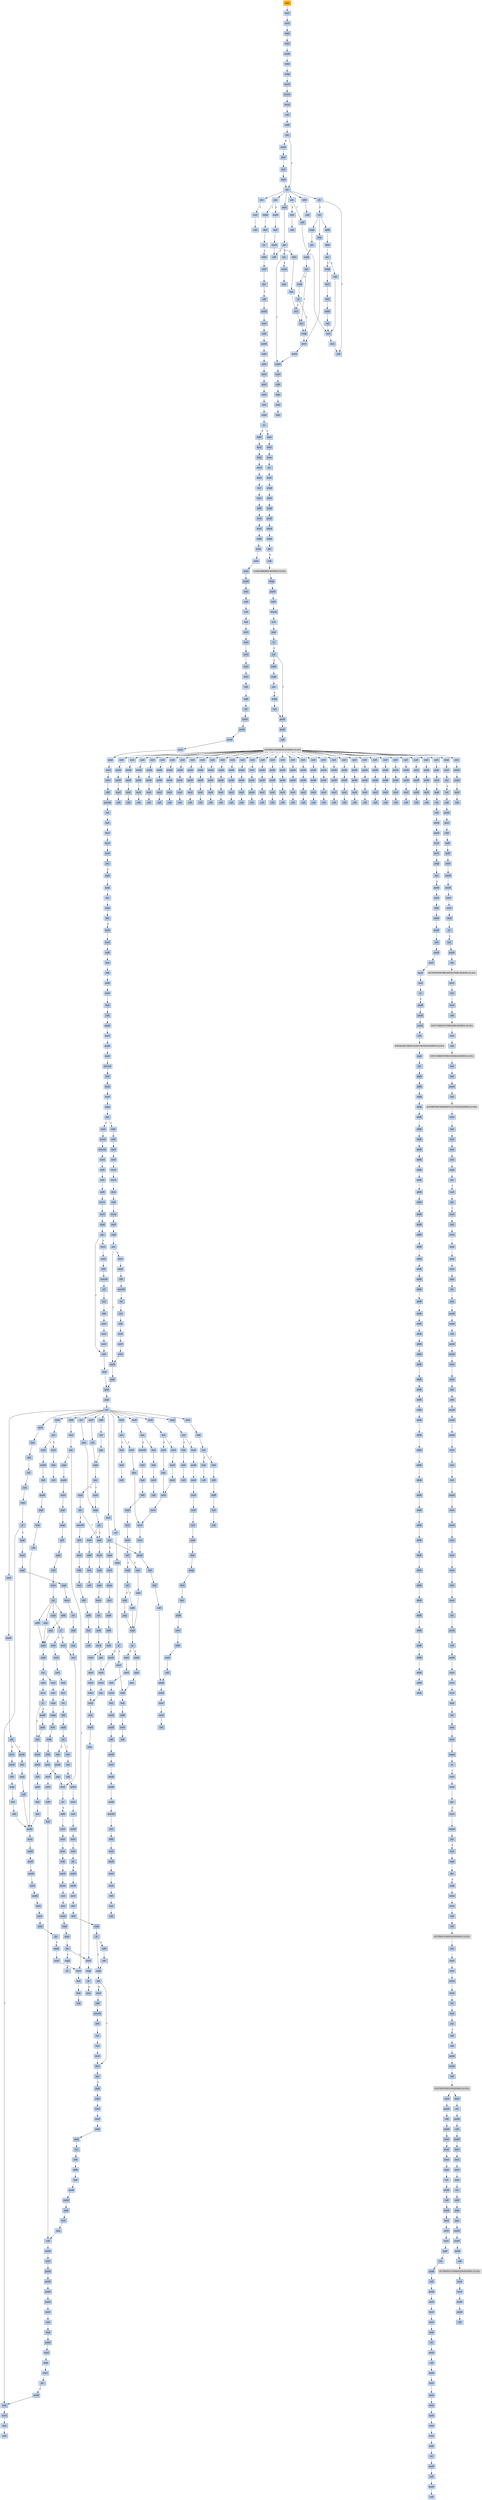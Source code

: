 strict digraph G {
	graph [bgcolor=transparent,
		name=G
	];
	node [color=lightsteelblue,
		fillcolor=lightsteelblue,
		shape=rectangle,
		style=filled
	];
	a0x0044ca41jmp_0x00400154	[color=lightgrey,
		fillcolor=orange,
		label=jmp];
	a0x00400154movl_0x43801cUINT32_esi	[label=movl];
	a0x0044ca41jmp_0x00400154 -> a0x00400154movl_0x43801cUINT32_esi	[color="#000000"];
	a0x00400159movl_esi_ebx	[label=movl];
	a0x00400154movl_0x43801cUINT32_esi -> a0x00400159movl_esi_ebx	[color="#000000"];
	a0x0040015blodsl_ds_esi__eax	[label=lodsl];
	a0x00400159movl_esi_ebx -> a0x0040015blodsl_ds_esi__eax	[color="#000000"];
	a0x0040015clodsl_ds_esi__eax	[label=lodsl];
	a0x0040015blodsl_ds_esi__eax -> a0x0040015clodsl_ds_esi__eax	[color="#000000"];
	a0x0040015dpushl_eax	[label=pushl];
	a0x0040015clodsl_ds_esi__eax -> a0x0040015dpushl_eax	[color="#000000"];
	a0x0040015elodsl_ds_esi__eax	[label=lodsl];
	a0x0040015dpushl_eax -> a0x0040015elodsl_ds_esi__eax	[color="#000000"];
	a0x0040015fxchgl_eax_edi	[label=xchgl];
	a0x0040015elodsl_ds_esi__eax -> a0x0040015fxchgl_eax_edi	[color="#000000"];
	a0x00400160movb_0xffffff80UINT8_dl	[label=movb];
	a0x0040015fxchgl_eax_edi -> a0x00400160movb_0xffffff80UINT8_dl	[color="#000000"];
	a0x00400162movsb_ds_esi__es_edi_	[label=movsb];
	a0x00400160movb_0xffffff80UINT8_dl -> a0x00400162movsb_ds_esi__es_edi_	[color="#000000"];
	a0x00400163movb_0xffffff80UINT8_dh	[label=movb];
	a0x00400162movsb_ds_esi__es_edi_ -> a0x00400163movb_0xffffff80UINT8_dh	[color="#000000"];
	a0x00400165call_ebx_	[label=call];
	a0x00400163movb_0xffffff80UINT8_dh -> a0x00400165call_ebx_	[color="#000000"];
	a0x0040012caddb_dl_dl	[label=addb];
	a0x00400165call_ebx_ -> a0x0040012caddb_dl_dl	[color="#000000"];
	a0x0040012ejne_0x40010b	[label=jne];
	a0x0040012caddb_dl_dl -> a0x0040012ejne_0x40010b	[color="#000000"];
	a0x00400130movb_esi__dl	[label=movb];
	a0x0040012ejne_0x40010b -> a0x00400130movb_esi__dl	[color="#000000",
		label=F];
	a0x0040010bret	[label=ret];
	a0x0040012ejne_0x40010b -> a0x0040010bret	[color="#000000",
		label=T];
	a0x00400132jmp_0x400108	[label=jmp];
	a0x00400130movb_esi__dl -> a0x00400132jmp_0x400108	[color="#000000"];
	a0x00400108incl_esi	[label=incl];
	a0x00400132jmp_0x400108 -> a0x00400108incl_esi	[color="#000000"];
	a0x00400109adcb_dl_dl	[label=adcb];
	a0x00400108incl_esi -> a0x00400109adcb_dl_dl	[color="#000000"];
	a0x00400109adcb_dl_dl -> a0x0040010bret	[color="#000000"];
	a0x00400167jae_0x400162	[label=jae];
	a0x0040010bret -> a0x00400167jae_0x400162	[color="#000000"];
	a0x0040016djae_0x400185	[label=jae];
	a0x0040010bret -> a0x0040016djae_0x400185	[color="#000000"];
	a0x00400173jae_0x400196	[label=jae];
	a0x0040010bret -> a0x00400173jae_0x400196	[color="#000000"];
	a0x0040017cadcb_al_al	[label=adcb];
	a0x0040010bret -> a0x0040017cadcb_al_al	[color="#000000"];
	a0x00438005adcl_ecx_ecx	[label=adcl];
	a0x0040010bret -> a0x00438005adcl_ecx_ecx	[color="#000000"];
	a0x00438009jb_0x00438003	[label=jb];
	a0x0040010bret -> a0x00438009jb_0x00438003	[color="#000000"];
	a0x00400169xorl_ecx_ecx	[label=xorl];
	a0x00400167jae_0x400162 -> a0x00400169xorl_ecx_ecx	[color="#000000",
		label=F];
	a0x0040016bcall_ebx_	[label=call];
	a0x00400169xorl_ecx_ecx -> a0x0040016bcall_ebx_	[color="#000000"];
	a0x0040016fxorl_eax_eax	[label=xorl];
	a0x0040016djae_0x400185 -> a0x0040016fxorl_eax_eax	[color="#000000",
		label=F];
	a0x00400185call_0x438000	[label=call];
	a0x0040016djae_0x400185 -> a0x00400185call_0x438000	[color="#000000",
		label=T];
	a0x00400171call_ebx_	[label=call];
	a0x0040016fxorl_eax_eax -> a0x00400171call_ebx_	[color="#000000"];
	a0x00400175movb_0xffffff80UINT8_dh	[label=movb];
	a0x00400173jae_0x400196 -> a0x00400175movb_0xffffff80UINT8_dh	[color="#000000",
		label=F];
	a0x00400196lodsb_ds_esi__al	[label=lodsb];
	a0x00400173jae_0x400196 -> a0x00400196lodsb_ds_esi__al	[color="#000000",
		label=T];
	a0x00400177incl_ecx	[label=incl];
	a0x00400175movb_0xffffff80UINT8_dh -> a0x00400177incl_ecx	[color="#000000"];
	a0x00400178movb_0x10UINT8_al	[label=movb];
	a0x00400177incl_ecx -> a0x00400178movb_0x10UINT8_al	[color="#000000"];
	a0x0040017acall_ebx_	[label=call];
	a0x00400178movb_0x10UINT8_al -> a0x0040017acall_ebx_	[color="#000000"];
	a0x0040017ejae_0x40017a	[label=jae];
	a0x0040017cadcb_al_al -> a0x0040017ejae_0x40017a	[color="#000000"];
	a0x0040017ejae_0x40017a -> a0x0040017acall_ebx_	[color="#000000",
		label=T];
	a0x00400180jne_0x4001c0	[label=jne];
	a0x0040017ejae_0x40017a -> a0x00400180jne_0x4001c0	[color="#000000",
		label=F];
	a0x00400182stosb_al_es_edi_	[label=stosb];
	a0x00400180jne_0x4001c0 -> a0x00400182stosb_al_es_edi_	[color="#000000",
		label=F];
	a0x004001c0pushl_esi	[label=pushl];
	a0x00400180jne_0x4001c0 -> a0x004001c0pushl_esi	[color="#000000",
		label=T];
	a0x00400183jmp_0x400165	[label=jmp];
	a0x00400182stosb_al_es_edi_ -> a0x00400183jmp_0x400165	[color="#000000"];
	a0x004001c1movl_edi_esi	[label=movl];
	a0x004001c0pushl_esi -> a0x004001c1movl_edi_esi	[color="#000000"];
	a0x004001c3subl_eax_esi	[label=subl];
	a0x004001c1movl_edi_esi -> a0x004001c3subl_eax_esi	[color="#000000"];
	a0x004001c5repz_movsb_ds_esi__es_edi_	[label=repz];
	a0x004001c3subl_eax_esi -> a0x004001c5repz_movsb_ds_esi__es_edi_	[color="#000000"];
	a0x004001c7popl_esi	[label=popl];
	a0x004001c5repz_movsb_ds_esi__es_edi_ -> a0x004001c7popl_esi	[color="#000000"];
	a0x004001c8jmp_0x400165	[label=jmp];
	a0x004001c7popl_esi -> a0x004001c8jmp_0x400165	[color="#000000"];
	a0x00400197shrl_eax	[label=shrl];
	a0x00400196lodsb_ds_esi__al -> a0x00400197shrl_eax	[color="#000000"];
	a0x00400199je_0x4001ca	[label=je];
	a0x00400197shrl_eax -> a0x00400199je_0x4001ca	[color="#000000"];
	a0x0040019badcl_ecx_ecx	[label=adcl];
	a0x00400199je_0x4001ca -> a0x0040019badcl_ecx_ecx	[color="#000000",
		label=F];
	a0x004001calodsl_ds_esi__eax	[label=lodsl];
	a0x00400199je_0x4001ca -> a0x004001calodsl_ds_esi__eax	[color="#000000",
		label=T];
	a0x0040019djmp_0x4001b9	[label=jmp];
	a0x0040019badcl_ecx_ecx -> a0x0040019djmp_0x4001b9	[color="#000000"];
	a0x004001b9incl_ecx	[label=incl];
	a0x0040019djmp_0x4001b9 -> a0x004001b9incl_ecx	[color="#000000"];
	a0x004001baincl_ecx	[label=incl];
	a0x004001b9incl_ecx -> a0x004001baincl_ecx	[color="#000000"];
	a0x004001bbxchgl_eax_ebp	[label=xchgl];
	a0x004001baincl_ecx -> a0x004001bbxchgl_eax_ebp	[color="#000000"];
	a0x004001bcmovl_ebp_eax	[label=movl];
	a0x004001bbxchgl_eax_ebp -> a0x004001bcmovl_ebp_eax	[color="#000000"];
	a0x004001bemovb_0x0UINT8_dh	[label=movb];
	a0x004001bcmovl_ebp_eax -> a0x004001bemovb_0x0UINT8_dh	[color="#000000"];
	a0x004001bemovb_0x0UINT8_dh -> a0x004001c0pushl_esi	[color="#000000"];
	a0x00438000xorl_ecx_ecx	[label=xorl];
	a0x00400185call_0x438000 -> a0x00438000xorl_ecx_ecx	[color="#000000"];
	a0x00438002incl_ecx	[label=incl];
	a0x00438000xorl_ecx_ecx -> a0x00438002incl_ecx	[color="#000000"];
	a0x00438003call_ebx_	[label=call];
	a0x00438002incl_ecx -> a0x00438003call_ebx_	[color="#000000"];
	a0x00438007call_ebx_	[label=call];
	a0x00438005adcl_ecx_ecx -> a0x00438007call_ebx_	[color="#000000"];
	a0x00438009jb_0x00438003 -> a0x00438003call_ebx_	[color="#000000",
		label=T];
	a0x0043800bret	[label=ret];
	a0x00438009jb_0x00438003 -> a0x0043800bret	[color="#000000",
		label=F];
	a0x0040018aaddb_dh_dh	[label=addb];
	a0x0043800bret -> a0x0040018aaddb_dh_dh	[color="#000000"];
	a0x004001a8cmpl_0x7d00UINT32_eax	[label=cmpl];
	a0x0043800bret -> a0x004001a8cmpl_0x7d00UINT32_eax	[color="#000000"];
	a0x00400194jmp_0x4001bc	[label=jmp];
	a0x0043800bret -> a0x00400194jmp_0x4001bc	[color="#000000"];
	a0x0040018csbbl_0x1UINT8_ecx	[label=sbbl];
	a0x0040018aaddb_dh_dh -> a0x0040018csbbl_0x1UINT8_ecx	[color="#000000"];
	a0x0040018fjne_0x40019f	[label=jne];
	a0x0040018csbbl_0x1UINT8_ecx -> a0x0040018fjne_0x40019f	[color="#000000"];
	a0x0040019fxchgl_eax_ecx	[label=xchgl];
	a0x0040018fjne_0x40019f -> a0x0040019fxchgl_eax_ecx	[color="#000000",
		label=T];
	a0x00400191call__4ebx_	[label=call];
	a0x0040018fjne_0x40019f -> a0x00400191call__4ebx_	[color="#000000",
		label=F];
	a0x004001a0decl_eax	[label=decl];
	a0x0040019fxchgl_eax_ecx -> a0x004001a0decl_eax	[color="#000000"];
	a0x004001a1shll_0x8UINT8_eax	[label=shll];
	a0x004001a0decl_eax -> a0x004001a1shll_0x8UINT8_eax	[color="#000000"];
	a0x004001a4lodsb_ds_esi__al	[label=lodsb];
	a0x004001a1shll_0x8UINT8_eax -> a0x004001a4lodsb_ds_esi__al	[color="#000000"];
	a0x004001a5call__4ebx_	[label=call];
	a0x004001a4lodsb_ds_esi__al -> a0x004001a5call__4ebx_	[color="#000000"];
	a0x004001a5call__4ebx_ -> a0x00438000xorl_ecx_ecx	[color="#000000"];
	a0x004001adjae_0x4001b9	[label=jae];
	a0x004001a8cmpl_0x7d00UINT32_eax -> a0x004001adjae_0x4001b9	[color="#000000"];
	a0x004001afcmpb_0x5UINT8_ah	[label=cmpb];
	a0x004001adjae_0x4001b9 -> a0x004001afcmpb_0x5UINT8_ah	[color="#000000",
		label=F];
	a0x004001b2jae_0x4001ba	[label=jae];
	a0x004001afcmpb_0x5UINT8_ah -> a0x004001b2jae_0x4001ba	[color="#000000"];
	a0x004001b2jae_0x4001ba -> a0x004001baincl_ecx	[color="#000000",
		label=T];
	a0x004001b4cmpl_0x7fUINT8_eax	[label=cmpl];
	a0x004001b2jae_0x4001ba -> a0x004001b4cmpl_0x7fUINT8_eax	[color="#000000",
		label=F];
	a0x004001b7ja_0x4001bb	[label=ja];
	a0x004001b4cmpl_0x7fUINT8_eax -> a0x004001b7ja_0x4001bb	[color="#000000"];
	a0x004001b7ja_0x4001bb -> a0x004001b9incl_ecx	[color="#000000",
		label=F];
	a0x004001b7ja_0x4001bb -> a0x004001bbxchgl_eax_ebp	[color="#000000",
		label=T];
	a0x00400191call__4ebx_ -> a0x00438000xorl_ecx_ecx	[color="#000000"];
	a0x00400194jmp_0x4001bc -> a0x004001bcmovl_ebp_eax	[color="#000000"];
	a0x004001cbtestl_eax_eax	[label=testl];
	a0x004001calodsl_ds_esi__eax -> a0x004001cbtestl_eax_eax	[color="#000000"];
	a0x004001cdjne_0x40015f	[label=jne];
	a0x004001cbtestl_eax_eax -> a0x004001cdjne_0x40015f	[color="#000000"];
	a0x004001cfcall_0x44ccbd	[label=call];
	a0x004001cdjne_0x40015f -> a0x004001cfcall_0x44ccbd	[color="#000000",
		label=F];
	a0x0044ccbdpushl_ebp	[label=pushl];
	a0x004001cfcall_0x44ccbd -> a0x0044ccbdpushl_ebp	[color="#000000"];
	a0x0044ccbemovl_esp_ebp	[label=movl];
	a0x0044ccbdpushl_ebp -> a0x0044ccbemovl_esp_ebp	[color="#000000"];
	a0x0044ccc0subl_0x40UINT8_esp	[label=subl];
	a0x0044ccbemovl_esp_ebp -> a0x0044ccc0subl_0x40UINT8_esp	[color="#000000"];
	a0x0044ccc3pushl_ebx	[label=pushl];
	a0x0044ccc0subl_0x40UINT8_esp -> a0x0044ccc3pushl_ebx	[color="#000000"];
	a0x0044ccc4lodsl_ds_esi__eax	[label=lodsl];
	a0x0044ccc3pushl_ebx -> a0x0044ccc4lodsl_ds_esi__eax	[color="#000000"];
	a0x0044ccc5movl_eax__40ebp_	[label=movl];
	a0x0044ccc4lodsl_ds_esi__eax -> a0x0044ccc5movl_eax__40ebp_	[color="#000000"];
	a0x0044ccc8movl_esi__28ebp_	[label=movl];
	a0x0044ccc5movl_eax__40ebp_ -> a0x0044ccc8movl_esi__28ebp_	[color="#000000"];
	a0x0044cccbmovl__40ebp__ebx	[label=movl];
	a0x0044ccc8movl_esi__28ebp_ -> a0x0044cccbmovl__40ebp__ebx	[color="#000000"];
	a0x0044cccemovl__28ebp__esi	[label=movl];
	a0x0044cccbmovl__40ebp__ebx -> a0x0044cccemovl__28ebp__esi	[color="#000000"];
	a0x0044ccd1xorl_eax_eax	[label=xorl];
	a0x0044cccemovl__28ebp__esi -> a0x0044ccd1xorl_eax_eax	[color="#000000"];
	a0x0044ccd3cmpl_eax_esi_	[label=cmpl];
	a0x0044ccd1xorl_eax_eax -> a0x0044ccd3cmpl_eax_esi_	[color="#000000"];
	a0x0044ccd5je_0x44cf8d	[label=je];
	a0x0044ccd3cmpl_eax_esi_ -> a0x0044ccd5je_0x44cf8d	[color="#000000"];
	a0x0044ccdblodsl_ds_esi__eax	[label=lodsl];
	a0x0044ccd5je_0x44cf8d -> a0x0044ccdblodsl_ds_esi__eax	[color="#000000",
		label=F];
	a0x0044cf8dpopl_ebx	[label=popl];
	a0x0044ccd5je_0x44cf8d -> a0x0044cf8dpopl_ebx	[color="#000000",
		label=T];
	a0x0044ccdcmovl_eax__40ebp_	[label=movl];
	a0x0044ccdblodsl_ds_esi__eax -> a0x0044ccdcmovl_eax__40ebp_	[color="#000000"];
	a0x0044ccdflodsl_ds_esi__eax	[label=lodsl];
	a0x0044ccdcmovl_eax__40ebp_ -> a0x0044ccdflodsl_ds_esi__eax	[color="#000000"];
	a0x0044cce0movl_eax__24ebp_	[label=movl];
	a0x0044ccdflodsl_ds_esi__eax -> a0x0044cce0movl_eax__24ebp_	[color="#000000"];
	a0x0044cce3lodsl_ds_esi__eax	[label=lodsl];
	a0x0044cce0movl_eax__24ebp_ -> a0x0044cce3lodsl_ds_esi__eax	[color="#000000"];
	a0x0044cce4incl_esi	[label=incl];
	a0x0044cce3lodsl_ds_esi__eax -> a0x0044cce4incl_esi	[color="#000000"];
	a0x0044cce5movl_esi__44ebp_	[label=movl];
	a0x0044cce4incl_esi -> a0x0044cce5movl_esi__44ebp_	[color="#000000"];
	a0x0044cce8addl_eax_esi	[label=addl];
	a0x0044cce5movl_esi__44ebp_ -> a0x0044cce8addl_eax_esi	[color="#000000"];
	a0x0044cceamovl_esi__28ebp_	[label=movl];
	a0x0044cce8addl_eax_esi -> a0x0044cceamovl_esi__28ebp_	[color="#000000"];
	a0x0044ccedmovl__44ebp__edx	[label=movl];
	a0x0044cceamovl_esi__28ebp_ -> a0x0044ccedmovl__44ebp__edx	[color="#000000"];
	a0x0044ccf0andb_0x0UINT8__1ebp_	[label=andb];
	a0x0044ccedmovl__44ebp__edx -> a0x0044ccf0andb_0x0UINT8__1ebp_	[color="#000000"];
	a0x0044ccf4movl_0x1b9bUINT32_ecx	[label=movl];
	a0x0044ccf0andb_0x0UINT8__1ebp_ -> a0x0044ccf4movl_0x1b9bUINT32_ecx	[color="#000000"];
	a0x0044ccf9movl_0x4000400UINT32_eax	[label=movl];
	a0x0044ccf4movl_0x1b9bUINT32_ecx -> a0x0044ccf9movl_0x4000400UINT32_eax	[color="#000000"];
	a0x0044ccfemovl_ebx_edi	[label=movl];
	a0x0044ccf9movl_0x4000400UINT32_eax -> a0x0044ccfemovl_ebx_edi	[color="#000000"];
	a0x0044cd00pushl_0x1UINT8	[label=pushl];
	a0x0044ccfemovl_ebx_edi -> a0x0044cd00pushl_0x1UINT8	[color="#000000"];
	a0x0044cd02repz_stosl_eax_es_edi_	[label=repz];
	a0x0044cd00pushl_0x1UINT8 -> a0x0044cd02repz_stosl_eax_es_edi_	[color="#000000"];
	a0x0044cd04popl_edi	[label=popl];
	a0x0044cd02repz_stosl_eax_es_edi_ -> a0x0044cd04popl_edi	[color="#000000"];
	a0x0044cd05xorl_esi_esi	[label=xorl];
	a0x0044cd04popl_edi -> a0x0044cd05xorl_esi_esi	[color="#000000"];
	a0x0044cd07leal__64ebp__ecx	[label=leal];
	a0x0044cd05xorl_esi_esi -> a0x0044cd07leal__64ebp__ecx	[color="#000000"];
	a0x0044cd0amovl_edi__20ebp_	[label=movl];
	a0x0044cd07leal__64ebp__ecx -> a0x0044cd0amovl_edi__20ebp_	[color="#000000"];
	a0x0044cd0dmovl_edi__16ebp_	[label=movl];
	a0x0044cd0amovl_edi__20ebp_ -> a0x0044cd0dmovl_edi__16ebp_	[color="#000000"];
	a0x0044cd10movl_edi__36ebp_	[label=movl];
	a0x0044cd0dmovl_edi__16ebp_ -> a0x0044cd10movl_edi__36ebp_	[color="#000000"];
	a0x0044cd13movl_esi__8ebp_	[label=movl];
	a0x0044cd10movl_edi__36ebp_ -> a0x0044cd13movl_esi__8ebp_	[color="#000000"];
	a0x0044cd16movl_esi__32ebp_	[label=movl];
	a0x0044cd13movl_esi__8ebp_ -> a0x0044cd16movl_esi__32ebp_	[color="#000000"];
	a0x0044cd19call_0x44ca5a	[label=call];
	a0x0044cd16movl_esi__32ebp_ -> a0x0044cd19call_0x44ca5a	[color="#000000"];
	a0x0044ca5aandl_0x0UINT8_0x8ecx_	[label=andl];
	a0x0044cd19call_0x44ca5a -> a0x0044ca5aandl_0x0UINT8_0x8ecx_	[color="#000000"];
	a0x0044ca5eorl_0xffffffffUINT8_0x4ecx_	[label=orl];
	a0x0044ca5aandl_0x0UINT8_0x8ecx_ -> a0x0044ca5eorl_0xffffffffUINT8_0x4ecx_	[color="#000000"];
	a0x0044ca62pushl_esi	[label=pushl];
	a0x0044ca5eorl_0xffffffffUINT8_0x4ecx_ -> a0x0044ca62pushl_esi	[color="#000000"];
	a0x0044ca63pushl_edi	[label=pushl];
	a0x0044ca62pushl_esi -> a0x0044ca63pushl_edi	[color="#000000"];
	a0x0044ca64pushl_0x5UINT8	[label=pushl];
	a0x0044ca63pushl_edi -> a0x0044ca64pushl_0x5UINT8	[color="#000000"];
	a0x0044ca66movl_edx_ecx_	[label=movl];
	a0x0044ca64pushl_0x5UINT8 -> a0x0044ca66movl_edx_ecx_	[color="#000000"];
	a0x0044ca68popl_edx	[label=popl];
	a0x0044ca66movl_edx_ecx_ -> a0x0044ca68popl_edx	[color="#000000"];
	a0x0044ca69movl_ecx__eax	[label=movl];
	a0x0044ca68popl_edx -> a0x0044ca69movl_ecx__eax	[color="#000000"];
	a0x0044ca6bmovl_0x8ecx__esi	[label=movl];
	a0x0044ca69movl_ecx__eax -> a0x0044ca6bmovl_0x8ecx__esi	[color="#000000"];
	a0x0044ca6eshll_0x8UINT8_esi	[label=shll];
	a0x0044ca6bmovl_0x8ecx__esi -> a0x0044ca6eshll_0x8UINT8_esi	[color="#000000"];
	a0x0044ca71movzbl_eax__edi	[label=movzbl];
	a0x0044ca6eshll_0x8UINT8_esi -> a0x0044ca71movzbl_eax__edi	[color="#000000"];
	a0x0044ca74orl_edi_esi	[label=orl];
	a0x0044ca71movzbl_eax__edi -> a0x0044ca74orl_edi_esi	[color="#000000"];
	a0x0044ca76incl_eax	[label=incl];
	a0x0044ca74orl_edi_esi -> a0x0044ca76incl_eax	[color="#000000"];
	a0x0044ca77decl_edx	[label=decl];
	a0x0044ca76incl_eax -> a0x0044ca77decl_edx	[color="#000000"];
	a0x0044ca78movl_esi_0x8ecx_	[label=movl];
	a0x0044ca77decl_edx -> a0x0044ca78movl_esi_0x8ecx_	[color="#000000"];
	a0x0044ca7bmovl_eax_ecx_	[label=movl];
	a0x0044ca78movl_esi_0x8ecx_ -> a0x0044ca7bmovl_eax_ecx_	[color="#000000"];
	a0x0044ca7djne_0x44ca69	[label=jne];
	a0x0044ca7bmovl_eax_ecx_ -> a0x0044ca7djne_0x44ca69	[color="#000000"];
	a0x0044ca7fpopl_edi	[label=popl];
	a0x0044ca7djne_0x44ca69 -> a0x0044ca7fpopl_edi	[color="#000000",
		label=F];
	a0x0044ca80popl_esi	[label=popl];
	a0x0044ca7fpopl_edi -> a0x0044ca80popl_esi	[color="#000000"];
	a0x0044ca81ret	[label=ret];
	a0x0044ca80popl_esi -> a0x0044ca81ret	[color="#000000"];
	a0x0044cd1ecmpl_esi__40ebp_	[label=cmpl];
	a0x0044ca81ret -> a0x0044cd1ecmpl_esi__40ebp_	[color="#000000"];
	a0x0044cd21jbe_0x44ccce	[label=jbe];
	a0x0044cd1ecmpl_esi__40ebp_ -> a0x0044cd21jbe_0x44ccce	[color="#000000"];
	a0x0044cd23movl__8ebp__eax	[label=movl];
	a0x0044cd21jbe_0x44ccce -> a0x0044cd23movl__8ebp__eax	[color="#000000",
		label=F];
	a0x0044cd26movl_esi_ecx	[label=movl];
	a0x0044cd23movl__8ebp__eax -> a0x0044cd26movl_esi_ecx	[color="#000000"];
	a0x0044cd28andl_0x3UINT8_eax	[label=andl];
	a0x0044cd26movl_esi_ecx -> a0x0044cd28andl_0x3UINT8_eax	[color="#000000"];
	a0x0044cd2bleal__64ebp__edx	[label=leal];
	a0x0044cd28andl_0x3UINT8_eax -> a0x0044cd2bleal__64ebp__edx	[color="#000000"];
	a0x0044cd2eshll_0x4UINT8_ecx	[label=shll];
	a0x0044cd2bleal__64ebp__edx -> a0x0044cd2eshll_0x4UINT8_ecx	[color="#000000"];
	a0x0044cd31addl_eax_ecx	[label=addl];
	a0x0044cd2eshll_0x4UINT8_ecx -> a0x0044cd31addl_eax_ecx	[color="#000000"];
	a0x0044cd33movl_eax__12ebp_	[label=movl];
	a0x0044cd31addl_eax_ecx -> a0x0044cd33movl_eax__12ebp_	[color="#000000"];
	a0x0044cd36leal_ebxecx2__ecx	[label=leal];
	a0x0044cd33movl_eax__12ebp_ -> a0x0044cd36leal_ebxecx2__ecx	[color="#000000"];
	a0x0044cd39call_0x44cac6	[label=call];
	a0x0044cd36leal_ebxecx2__ecx -> a0x0044cd39call_0x44cac6	[color="#000000"];
	a0x0044cac6pushl_esi	[label=pushl];
	a0x0044cd39call_0x44cac6 -> a0x0044cac6pushl_esi	[color="#000000"];
	a0x0044cac7movl_0x4edx__esi	[label=movl];
	a0x0044cac6pushl_esi -> a0x0044cac7movl_0x4edx__esi	[color="#000000"];
	a0x0044cacapushl_edi	[label=pushl];
	a0x0044cac7movl_0x4edx__esi -> a0x0044cacapushl_edi	[color="#000000"];
	a0x0044cacbmovl_esi_eax	[label=movl];
	a0x0044cacapushl_edi -> a0x0044cacbmovl_esi_eax	[color="#000000"];
	a0x0044cacdmovzwl_ecx__edi	[label=movzwl];
	a0x0044cacbmovl_esi_eax -> a0x0044cacdmovzwl_ecx__edi	[color="#000000"];
	a0x0044cad0shrl_0xbUINT8_eax	[label=shrl];
	a0x0044cacdmovzwl_ecx__edi -> a0x0044cad0shrl_0xbUINT8_eax	[color="#000000"];
	a0x0044cad3imull_edi_eax	[label=imull];
	a0x0044cad0shrl_0xbUINT8_eax -> a0x0044cad3imull_edi_eax	[color="#000000"];
	a0x0044cad6movl_0x8edx__edi	[label=movl];
	a0x0044cad3imull_edi_eax -> a0x0044cad6movl_0x8edx__edi	[color="#000000"];
	a0x0044cad9cmpl_eax_edi	[label=cmpl];
	a0x0044cad6movl_0x8edx__edi -> a0x0044cad9cmpl_eax_edi	[color="#000000"];
	a0x0044cadbjae_0x44cb1c	[label=jae];
	a0x0044cad9cmpl_eax_edi -> a0x0044cadbjae_0x44cb1c	[color="#000000"];
	a0x0044caddmovl_eax_0x4edx_	[label=movl];
	a0x0044cadbjae_0x44cb1c -> a0x0044caddmovl_eax_0x4edx_	[color="#000000",
		label=F];
	a0x0044cb1csubl_eax_esi	[label=subl];
	a0x0044cadbjae_0x44cb1c -> a0x0044cb1csubl_eax_esi	[color="#000000",
		label=T];
	a0x0044cae0movw_ecx__ax	[label=movw];
	a0x0044caddmovl_eax_0x4edx_ -> a0x0044cae0movw_ecx__ax	[color="#000000"];
	a0x0044cae3movzwl_ax_esi	[label=movzwl];
	a0x0044cae0movw_ecx__ax -> a0x0044cae3movzwl_ax_esi	[color="#000000"];
	a0x0044cae6movl_0x800UINT32_edi	[label=movl];
	a0x0044cae3movzwl_ax_esi -> a0x0044cae6movl_0x800UINT32_edi	[color="#000000"];
	a0x0044caebsubl_esi_edi	[label=subl];
	a0x0044cae6movl_0x800UINT32_edi -> a0x0044caebsubl_esi_edi	[color="#000000"];
	a0x0044caedsarl_0x5UINT8_edi	[label=sarl];
	a0x0044caebsubl_esi_edi -> a0x0044caedsarl_0x5UINT8_edi	[color="#000000"];
	a0x0044caf0addl_eax_edi	[label=addl];
	a0x0044caedsarl_0x5UINT8_edi -> a0x0044caf0addl_eax_edi	[color="#000000"];
	a0x0044caf2movw_di_ecx_	[label=movw];
	a0x0044caf0addl_eax_edi -> a0x0044caf2movw_di_ecx_	[color="#000000"];
	a0x0044caf5movl_0x4edx__eax	[label=movl];
	a0x0044caf2movw_di_ecx_ -> a0x0044caf5movl_0x4edx__eax	[color="#000000"];
	a0x0044caf8cmpl_0x1000000UINT32_eax	[label=cmpl];
	a0x0044caf5movl_0x4edx__eax -> a0x0044caf8cmpl_0x1000000UINT32_eax	[color="#000000"];
	a0x0044cafdjae_0x44cb18	[label=jae];
	a0x0044caf8cmpl_0x1000000UINT32_eax -> a0x0044cafdjae_0x44cb18	[color="#000000"];
	a0x0044cb18xorl_eax_eax	[label=xorl];
	a0x0044cafdjae_0x44cb18 -> a0x0044cb18xorl_eax_eax	[color="#000000",
		label=T];
	a0x0044caffmovl_edx__ecx	[label=movl];
	a0x0044cafdjae_0x44cb18 -> a0x0044caffmovl_edx__ecx	[color="#000000",
		label=F];
	a0x0044cb1ajmp_0x44cb5b	[label=jmp];
	a0x0044cb18xorl_eax_eax -> a0x0044cb1ajmp_0x44cb5b	[color="#000000"];
	a0x0044cb5bpopl_edi	[label=popl];
	a0x0044cb1ajmp_0x44cb5b -> a0x0044cb5bpopl_edi	[color="#000000"];
	a0x0044cb5cpopl_esi	[label=popl];
	a0x0044cb5bpopl_edi -> a0x0044cb5cpopl_esi	[color="#000000"];
	a0x0044cb5dret	[label=ret];
	a0x0044cb5cpopl_esi -> a0x0044cb5dret	[color="#000000"];
	a0x0044cd3etestl_eax_eax	[label=testl];
	a0x0044cb5dret -> a0x0044cd3etestl_eax_eax	[color="#000000"];
	a0x0044cdb2orl__52ebp__eax	[label=orl];
	a0x0044cb5dret -> a0x0044cdb2orl__52ebp__eax	[color="#000000"];
	a0x0044cdddcmpl_0x1UINT8_eax	[label=cmpl];
	a0x0044cb5dret -> a0x0044cdddcmpl_0x1UINT8_eax	[color="#000000"];
	a0x0044cdf5testl_eax_eax	[label=testl];
	a0x0044cb5dret -> a0x0044cdf5testl_eax_eax	[color="#000000"];
	a0x0044ce0dtestl_eax_eax	[label=testl];
	a0x0044cb5dret -> a0x0044ce0dtestl_eax_eax	[color="#000000"];
	a0x0044cc63testl_eax_eax	[label=testl];
	a0x0044cb5dret -> a0x0044cc63testl_eax_eax	[color="#000000"];
	a0x0044cb81addl_esi_eax	[label=addl];
	a0x0044cb5dret -> a0x0044cb81addl_esi_eax	[color="#000000"];
	a0x0044cbc0movl_edi_ecx	[label=movl];
	a0x0044cb5dret -> a0x0044cbc0movl_edi_ecx	[color="#000000"];
	a0x0044cc01movl_eax_ebx	[label=movl];
	a0x0044cb5dret -> a0x0044cc01movl_eax_ebx	[color="#000000"];
	a0x0044cc2faddl_ebx_ebx	[label=addl];
	a0x0044cb5dret -> a0x0044cc2faddl_ebx_ebx	[color="#000000"];
	a0x0044cc4borl_eax_ebx	[label=orl];
	a0x0044cb5dret -> a0x0044cc4borl_eax_ebx	[color="#000000"];
	a0x0044ce47testl_eax_eax	[label=testl];
	a0x0044cb5dret -> a0x0044ce47testl_eax_eax	[color="#000000"];
	a0x0044ce5ftestl_eax_eax	[label=testl];
	a0x0044cb5dret -> a0x0044ce5ftestl_eax_eax	[color="#000000"];
	a0x0044cc87testl_eax_eax	[label=testl];
	a0x0044cb5dret -> a0x0044cc87testl_eax_eax	[color="#000000"];
	a0x0044cd40jne_0x44cdc7	[label=jne];
	a0x0044cd3etestl_eax_eax -> a0x0044cd40jne_0x44cdc7	[color="#000000"];
	a0x0044cd46movzbl__1ebp__eax	[label=movzbl];
	a0x0044cd40jne_0x44cdc7 -> a0x0044cd46movzbl__1ebp__eax	[color="#000000",
		label=F];
	a0x0044cdc7leal__64ebp__edx	[label=leal];
	a0x0044cd40jne_0x44cdc7 -> a0x0044cdc7leal__64ebp__edx	[color="#000000",
		label=T];
	a0x0044cd4ashrl_0x4UINT8_eax	[label=shrl];
	a0x0044cd46movzbl__1ebp__eax -> a0x0044cd4ashrl_0x4UINT8_eax	[color="#000000"];
	a0x0044cd4dleal_eaxeax2__eax	[label=leal];
	a0x0044cd4ashrl_0x4UINT8_eax -> a0x0044cd4dleal_eaxeax2__eax	[color="#000000"];
	a0x0044cd50shll_0x9UINT8_eax	[label=shll];
	a0x0044cd4dleal_eaxeax2__eax -> a0x0044cd50shll_0x9UINT8_eax	[color="#000000"];
	a0x0044cd53cmpl_0x4UINT8_esi	[label=cmpl];
	a0x0044cd50shll_0x9UINT8_eax -> a0x0044cd53cmpl_0x4UINT8_esi	[color="#000000"];
	a0x0044cd56leal_0xe6ceaxebx__ecx	[label=leal];
	a0x0044cd53cmpl_0x4UINT8_esi -> a0x0044cd56leal_0xe6ceaxebx__ecx	[color="#000000"];
	a0x0044cd5dmovl_ecx__12ebp_	[label=movl];
	a0x0044cd56leal_0xe6ceaxebx__ecx -> a0x0044cd5dmovl_ecx__12ebp_	[color="#000000"];
	a0x0044cd60jnl_0x44cd66	[label=jnl];
	a0x0044cd5dmovl_ecx__12ebp_ -> a0x0044cd60jnl_0x44cd66	[color="#000000"];
	a0x0044cd62xorl_esi_esi	[label=xorl];
	a0x0044cd60jnl_0x44cd66 -> a0x0044cd62xorl_esi_esi	[color="#000000",
		label=F];
	a0x0044cd66cmpl_0xaUINT8_esi	[label=cmpl];
	a0x0044cd60jnl_0x44cd66 -> a0x0044cd66cmpl_0xaUINT8_esi	[color="#000000",
		label=T];
	a0x0044cd64jmp_0x44cd73	[label=jmp];
	a0x0044cd62xorl_esi_esi -> a0x0044cd64jmp_0x44cd73	[color="#000000"];
	a0x0044cd73cmpl_0x0UINT8__32ebp_	[label=cmpl];
	a0x0044cd64jmp_0x44cd73 -> a0x0044cd73cmpl_0x0UINT8__32ebp_	[color="#000000"];
	a0x0044cd77je_0x44cd9b	[label=je];
	a0x0044cd73cmpl_0x0UINT8__32ebp_ -> a0x0044cd77je_0x44cd9b	[color="#000000"];
	a0x0044cd9bpushl_0x1UINT8	[label=pushl];
	a0x0044cd77je_0x44cd9b -> a0x0044cd9bpushl_0x1UINT8	[color="#000000",
		label=T];
	a0x0044cd79movl__8ebp__eax	[label=movl];
	a0x0044cd77je_0x44cd9b -> a0x0044cd79movl__8ebp__eax	[color="#000000",
		label=F];
	a0x0044cd9dpopl_eax	[label=popl];
	a0x0044cd9bpushl_0x1UINT8 -> a0x0044cd9dpopl_eax	[color="#000000"];
	a0x0044cd9ejmp_0x44cda3	[label=jmp];
	a0x0044cd9dpopl_eax -> a0x0044cd9ejmp_0x44cda3	[color="#000000"];
	a0x0044cda3addl_eax_eax	[label=addl];
	a0x0044cd9ejmp_0x44cda3 -> a0x0044cda3addl_eax_eax	[color="#000000"];
	a0x0044cda5leal__64ebp__edx	[label=leal];
	a0x0044cda3addl_eax_eax -> a0x0044cda5leal__64ebp__edx	[color="#000000"];
	a0x0044cda8addl_eax_ecx	[label=addl];
	a0x0044cda5leal__64ebp__edx -> a0x0044cda8addl_eax_ecx	[color="#000000"];
	a0x0044cdaamovl_eax__52ebp_	[label=movl];
	a0x0044cda8addl_eax_ecx -> a0x0044cdaamovl_eax__52ebp_	[color="#000000"];
	a0x0044cdadcall_0x44cac6	[label=call];
	a0x0044cdaamovl_eax__52ebp_ -> a0x0044cdadcall_0x44cac6	[color="#000000"];
	a0x0044cdb5cmpl_0x100UINT32_eax	[label=cmpl];
	a0x0044cdb2orl__52ebp__eax -> a0x0044cdb5cmpl_0x100UINT32_eax	[color="#000000"];
	a0x0044cdbajl_0x44cda0	[label=jl];
	a0x0044cdb5cmpl_0x100UINT32_eax -> a0x0044cdbajl_0x44cda0	[color="#000000"];
	a0x0044cda0movl__12ebp__ecx	[label=movl];
	a0x0044cdbajl_0x44cda0 -> a0x0044cda0movl__12ebp__ecx	[color="#000000",
		label=T];
	a0x0044cdbcmovb_al__1ebp_	[label=movb];
	a0x0044cdbajl_0x44cda0 -> a0x0044cdbcmovb_al__1ebp_	[color="#000000",
		label=F];
	a0x0044cda0movl__12ebp__ecx -> a0x0044cda3addl_eax_eax	[color="#000000"];
	a0x0044cb1esubl_eax_edi	[label=subl];
	a0x0044cb1csubl_eax_esi -> a0x0044cb1esubl_eax_edi	[color="#000000"];
	a0x0044cb20movl_esi_0x4edx_	[label=movl];
	a0x0044cb1esubl_eax_edi -> a0x0044cb20movl_esi_0x4edx_	[color="#000000"];
	a0x0044cb23movl_edi_0x8edx_	[label=movl];
	a0x0044cb20movl_esi_0x4edx_ -> a0x0044cb23movl_edi_0x8edx_	[color="#000000"];
	a0x0044cb26movw_ecx__ax	[label=movw];
	a0x0044cb23movl_edi_0x8edx_ -> a0x0044cb26movw_ecx__ax	[color="#000000"];
	a0x0044cb29movw_ax_si	[label=movw];
	a0x0044cb26movw_ecx__ax -> a0x0044cb29movw_ax_si	[color="#000000"];
	a0x0044cb2cshrw_0x5UINT8_si	[label=shrw];
	a0x0044cb29movw_ax_si -> a0x0044cb2cshrw_0x5UINT8_si	[color="#000000"];
	a0x0044cb30subl_esi_eax	[label=subl];
	a0x0044cb2cshrw_0x5UINT8_si -> a0x0044cb30subl_esi_eax	[color="#000000"];
	a0x0044cb32movw_ax_ecx_	[label=movw];
	a0x0044cb30subl_esi_eax -> a0x0044cb32movw_ax_ecx_	[color="#000000"];
	a0x0044cb35movl_0x4edx__eax	[label=movl];
	a0x0044cb32movw_ax_ecx_ -> a0x0044cb35movl_0x4edx__eax	[color="#000000"];
	a0x0044cb38cmpl_0x1000000UINT32_eax	[label=cmpl];
	a0x0044cb35movl_0x4edx__eax -> a0x0044cb38cmpl_0x1000000UINT32_eax	[color="#000000"];
	a0x0044cb3djae_0x44cb58	[label=jae];
	a0x0044cb38cmpl_0x1000000UINT32_eax -> a0x0044cb3djae_0x44cb58	[color="#000000"];
	a0x0044cb58pushl_0x1UINT8	[label=pushl];
	a0x0044cb3djae_0x44cb58 -> a0x0044cb58pushl_0x1UINT8	[color="#000000",
		label=T];
	a0x0044cb3fmovl_edx__ecx	[label=movl];
	a0x0044cb3djae_0x44cb58 -> a0x0044cb3fmovl_edx__ecx	[color="#000000",
		label=F];
	a0x0044cb5apopl_eax	[label=popl];
	a0x0044cb58pushl_0x1UINT8 -> a0x0044cb5apopl_eax	[color="#000000"];
	a0x0044cb5apopl_eax -> a0x0044cb5bpopl_edi	[color="#000000"];
	a0x0044cb41movl_0x8edx__esi	[label=movl];
	a0x0044cb3fmovl_edx__ecx -> a0x0044cb41movl_0x8edx__esi	[color="#000000"];
	a0x0044cb44shll_0x8UINT8_esi	[label=shll];
	a0x0044cb41movl_0x8edx__esi -> a0x0044cb44shll_0x8UINT8_esi	[color="#000000"];
	a0x0044cb47movzbl_ecx__edi	[label=movzbl];
	a0x0044cb44shll_0x8UINT8_esi -> a0x0044cb47movzbl_ecx__edi	[color="#000000"];
	a0x0044cb4aorl_edi_esi	[label=orl];
	a0x0044cb47movzbl_ecx__edi -> a0x0044cb4aorl_edi_esi	[color="#000000"];
	a0x0044cb4cincl_ecx	[label=incl];
	a0x0044cb4aorl_edi_esi -> a0x0044cb4cincl_ecx	[color="#000000"];
	a0x0044cb4dshll_0x8UINT8_eax	[label=shll];
	a0x0044cb4cincl_ecx -> a0x0044cb4dshll_0x8UINT8_eax	[color="#000000"];
	a0x0044cb50movl_esi_0x8edx_	[label=movl];
	a0x0044cb4dshll_0x8UINT8_eax -> a0x0044cb50movl_esi_0x8edx_	[color="#000000"];
	a0x0044cb53movl_ecx_edx_	[label=movl];
	a0x0044cb50movl_esi_0x8edx_ -> a0x0044cb53movl_ecx_edx_	[color="#000000"];
	a0x0044cb55movl_eax_0x4edx_	[label=movl];
	a0x0044cb53movl_ecx_edx_ -> a0x0044cb55movl_eax_0x4edx_	[color="#000000"];
	a0x0044cb55movl_eax_0x4edx_ -> a0x0044cb58pushl_0x1UINT8	[color="#000000"];
	a0x0044cdbfmovl__24ebp__eax	[label=movl];
	a0x0044cdbcmovb_al__1ebp_ -> a0x0044cdbfmovl__24ebp__eax	[color="#000000"];
	a0x0044cdc2movb__1ebp__cl	[label=movb];
	a0x0044cdbfmovl__24ebp__eax -> a0x0044cdc2movb__1ebp__cl	[color="#000000"];
	a0x0044cdc5jmp_0x44ce2d	[label=jmp];
	a0x0044cdc2movb__1ebp__cl -> a0x0044cdc5jmp_0x44ce2d	[color="#000000"];
	a0x0044ce2dmovl__8ebp__edx	[label=movl];
	a0x0044cdc5jmp_0x44ce2d -> a0x0044ce2dmovl__8ebp__edx	[color="#000000"];
	a0x0044ce30incl__8ebp_	[label=incl];
	a0x0044ce2dmovl__8ebp__edx -> a0x0044ce30incl__8ebp_	[color="#000000"];
	a0x0044ce33movb_cl_edxeax_	[label=movb];
	a0x0044ce30incl__8ebp_ -> a0x0044ce33movb_cl_edxeax_	[color="#000000"];
	a0x0044ce36jmp_0x44cf7c	[label=jmp];
	a0x0044ce33movb_cl_edxeax_ -> a0x0044ce36jmp_0x44cf7c	[color="#000000"];
	a0x0044cf7cmovl__8ebp__eax	[label=movl];
	a0x0044ce36jmp_0x44cf7c -> a0x0044cf7cmovl__8ebp__eax	[color="#000000"];
	a0x0044cf7fcmpl__40ebp__eax	[label=cmpl];
	a0x0044cf7cmovl__8ebp__eax -> a0x0044cf7fcmpl__40ebp__eax	[color="#000000"];
	a0x0044cf82jb_0x44cd23	[label=jb];
	a0x0044cf7fcmpl__40ebp__eax -> a0x0044cf82jb_0x44cd23	[color="#000000"];
	a0x0044cf88jmp_0x44ccce	[label=jmp];
	a0x0044cf82jb_0x44cd23 -> a0x0044cf88jmp_0x44ccce	[color="#000000",
		label=F];
	a0x0044cb01movl_0x8edx__esi	[label=movl];
	a0x0044caffmovl_edx__ecx -> a0x0044cb01movl_0x8edx__esi	[color="#000000"];
	a0x0044cb04shll_0x8UINT8_esi	[label=shll];
	a0x0044cb01movl_0x8edx__esi -> a0x0044cb04shll_0x8UINT8_esi	[color="#000000"];
	a0x0044cb07movzbl_ecx__edi	[label=movzbl];
	a0x0044cb04shll_0x8UINT8_esi -> a0x0044cb07movzbl_ecx__edi	[color="#000000"];
	a0x0044cb0aorl_edi_esi	[label=orl];
	a0x0044cb07movzbl_ecx__edi -> a0x0044cb0aorl_edi_esi	[color="#000000"];
	a0x0044cb0cincl_ecx	[label=incl];
	a0x0044cb0aorl_edi_esi -> a0x0044cb0cincl_ecx	[color="#000000"];
	a0x0044cb0dshll_0x8UINT8_eax	[label=shll];
	a0x0044cb0cincl_ecx -> a0x0044cb0dshll_0x8UINT8_eax	[color="#000000"];
	a0x0044cb10movl_esi_0x8edx_	[label=movl];
	a0x0044cb0dshll_0x8UINT8_eax -> a0x0044cb10movl_esi_0x8edx_	[color="#000000"];
	a0x0044cb13movl_ecx_edx_	[label=movl];
	a0x0044cb10movl_esi_0x8edx_ -> a0x0044cb13movl_ecx_edx_	[color="#000000"];
	a0x0044cb15movl_eax_0x4edx_	[label=movl];
	a0x0044cb13movl_ecx_edx_ -> a0x0044cb15movl_eax_0x4edx_	[color="#000000"];
	a0x0044cb15movl_eax_0x4edx_ -> a0x0044cb18xorl_eax_eax	[color="#000000"];
	a0x0044cdcaleal_0x180ebxesi2__ecx	[label=leal];
	a0x0044cdc7leal__64ebp__edx -> a0x0044cdcaleal_0x180ebxesi2__ecx	[color="#000000"];
	a0x0044cdd1movl_0x1UINT32__32ebp_	[label=movl];
	a0x0044cdcaleal_0x180ebxesi2__ecx -> a0x0044cdd1movl_0x1UINT32__32ebp_	[color="#000000"];
	a0x0044cdd8call_0x44cac6	[label=call];
	a0x0044cdd1movl_0x1UINT32__32ebp_ -> a0x0044cdd8call_0x44cac6	[color="#000000"];
	a0x0044cde0jne_0x44cea5	[label=jne];
	a0x0044cdddcmpl_0x1UINT8_eax -> a0x0044cde0jne_0x44cea5	[color="#000000"];
	a0x0044cde6leal__64ebp__edx	[label=leal];
	a0x0044cde0jne_0x44cea5 -> a0x0044cde6leal__64ebp__edx	[color="#000000",
		label=F];
	a0x0044cea5movl__16ebp__eax	[label=movl];
	a0x0044cde0jne_0x44cea5 -> a0x0044cea5movl__16ebp__eax	[color="#000000",
		label=T];
	a0x0044cde9leal_0x198ebxesi2__ecx	[label=leal];
	a0x0044cde6leal__64ebp__edx -> a0x0044cde9leal_0x198ebxesi2__ecx	[color="#000000"];
	a0x0044cdf0call_0x44cac6	[label=call];
	a0x0044cde9leal_0x198ebxesi2__ecx -> a0x0044cdf0call_0x44cac6	[color="#000000"];
	a0x0044cdf7leal__64ebp__edx	[label=leal];
	a0x0044cdf5testl_eax_eax -> a0x0044cdf7leal__64ebp__edx	[color="#000000"];
	a0x0044cdfajne_0x44ce3b	[label=jne];
	a0x0044cdf7leal__64ebp__edx -> a0x0044cdfajne_0x44ce3b	[color="#000000"];
	a0x0044cdfcleal_0xfesi__eax	[label=leal];
	a0x0044cdfajne_0x44ce3b -> a0x0044cdfcleal_0xfesi__eax	[color="#000000",
		label=F];
	a0x0044ce3bleal_0x1b0ebxesi2__ecx	[label=leal];
	a0x0044cdfajne_0x44ce3b -> a0x0044ce3bleal_0x1b0ebxesi2__ecx	[color="#000000",
		label=T];
	a0x0044cdffshll_0x4UINT8_eax	[label=shll];
	a0x0044cdfcleal_0xfesi__eax -> a0x0044cdffshll_0x4UINT8_eax	[color="#000000"];
	a0x0044ce02addl__12ebp__eax	[label=addl];
	a0x0044cdffshll_0x4UINT8_eax -> a0x0044ce02addl__12ebp__eax	[color="#000000"];
	a0x0044ce05leal_ebxeax2__ecx	[label=leal];
	a0x0044ce02addl__12ebp__eax -> a0x0044ce05leal_ebxeax2__ecx	[color="#000000"];
	a0x0044ce08call_0x44cac6	[label=call];
	a0x0044ce05leal_ebxeax2__ecx -> a0x0044ce08call_0x44cac6	[color="#000000"];
	a0x0044ce0fjne_0x44ce7c	[label=jne];
	a0x0044ce0dtestl_eax_eax -> a0x0044ce0fjne_0x44ce7c	[color="#000000"];
	a0x0044ce11cmpl_0x7UINT8_esi	[label=cmpl];
	a0x0044ce0fjne_0x44ce7c -> a0x0044ce11cmpl_0x7UINT8_esi	[color="#000000",
		label=F];
	a0x0044ce7cpushl__12ebp_	[label=pushl];
	a0x0044ce0fjne_0x44ce7c -> a0x0044ce7cpushl__12ebp_	[color="#000000",
		label=T];
	a0x0044ce14movl__8ebp__ecx	[label=movl];
	a0x0044ce11cmpl_0x7UINT8_esi -> a0x0044ce14movl__8ebp__ecx	[color="#000000"];
	a0x0044ce17setge_al	[label=setge];
	a0x0044ce14movl__8ebp__ecx -> a0x0044ce17setge_al	[color="#000000"];
	a0x0044ce1adecl_eax	[label=decl];
	a0x0044ce17setge_al -> a0x0044ce1adecl_eax	[color="#000000"];
	a0x0044ce1bandb_0xfffffffeUINT8_al	[label=andb];
	a0x0044ce1adecl_eax -> a0x0044ce1bandb_0xfffffffeUINT8_al	[color="#000000"];
	a0x0044ce1daddl_0xbUINT8_eax	[label=addl];
	a0x0044ce1bandb_0xfffffffeUINT8_al -> a0x0044ce1daddl_0xbUINT8_eax	[color="#000000"];
	a0x0044ce20subl_edi_ecx	[label=subl];
	a0x0044ce1daddl_0xbUINT8_eax -> a0x0044ce20subl_edi_ecx	[color="#000000"];
	a0x0044ce22movl_eax_esi	[label=movl];
	a0x0044ce20subl_edi_ecx -> a0x0044ce22movl_eax_esi	[color="#000000"];
	a0x0044ce24movl__24ebp__eax	[label=movl];
	a0x0044ce22movl_eax_esi -> a0x0044ce24movl__24ebp__eax	[color="#000000"];
	a0x0044ce27movb_ecxeax__cl	[label=movb];
	a0x0044ce24movl__24ebp__eax -> a0x0044ce27movb_ecxeax__cl	[color="#000000"];
	a0x0044ce2amovb_cl__1ebp_	[label=movb];
	a0x0044ce27movb_ecxeax__cl -> a0x0044ce2amovb_cl__1ebp_	[color="#000000"];
	a0x0044ce2amovb_cl__1ebp_ -> a0x0044ce2dmovl__8ebp__edx	[color="#000000"];
	a0x0044cea8pushl__12ebp_	[label=pushl];
	a0x0044cea5movl__16ebp__eax -> a0x0044cea8pushl__12ebp_	[color="#000000"];
	a0x0044ceabmovl_eax__36ebp_	[label=movl];
	a0x0044cea8pushl__12ebp_ -> a0x0044ceabmovl_eax__36ebp_	[color="#000000"];
	a0x0044ceaemovl__20ebp__eax	[label=movl];
	a0x0044ceabmovl_eax__36ebp_ -> a0x0044ceaemovl__20ebp__eax	[color="#000000"];
	a0x0044ceb1movl_eax__16ebp_	[label=movl];
	a0x0044ceaemovl__20ebp__eax -> a0x0044ceb1movl_eax__16ebp_	[color="#000000"];
	a0x0044ceb4xorl_eax_eax	[label=xorl];
	a0x0044ceb1movl_eax__16ebp_ -> a0x0044ceb4xorl_eax_eax	[color="#000000"];
	a0x0044ceb6cmpl_0x7UINT8_esi	[label=cmpl];
	a0x0044ceb4xorl_eax_eax -> a0x0044ceb6cmpl_0x7UINT8_esi	[color="#000000"];
	a0x0044ceb9leal__64ebp__edx	[label=leal];
	a0x0044ceb6cmpl_0x7UINT8_esi -> a0x0044ceb9leal__64ebp__edx	[color="#000000"];
	a0x0044cebcsetge_al	[label=setge];
	a0x0044ceb9leal__64ebp__edx -> a0x0044cebcsetge_al	[color="#000000"];
	a0x0044cebfdecl_eax	[label=decl];
	a0x0044cebcsetge_al -> a0x0044cebfdecl_eax	[color="#000000"];
	a0x0044cec0leal_0x664ebx__ecx	[label=leal];
	a0x0044cebfdecl_eax -> a0x0044cec0leal_0x664ebx__ecx	[color="#000000"];
	a0x0044cec6andb_0xfffffffdUINT8_al	[label=andb];
	a0x0044cec0leal_0x664ebx__ecx -> a0x0044cec6andb_0xfffffffdUINT8_al	[color="#000000"];
	a0x0044cec8movl_edi__20ebp_	[label=movl];
	a0x0044cec6andb_0xfffffffdUINT8_al -> a0x0044cec8movl_edi__20ebp_	[color="#000000"];
	a0x0044cecbaddl_0xaUINT8_eax	[label=addl];
	a0x0044cec8movl_edi__20ebp_ -> a0x0044cecbaddl_0xaUINT8_eax	[color="#000000"];
	a0x0044cecemovl_eax_esi	[label=movl];
	a0x0044cecbaddl_0xaUINT8_eax -> a0x0044cecemovl_eax_esi	[color="#000000"];
	a0x0044ced0call_0x44cc58	[label=call];
	a0x0044cecemovl_eax_esi -> a0x0044ced0call_0x44cc58	[color="#000000"];
	a0x0044cc58pushl_esi	[label=pushl];
	a0x0044ced0call_0x44cc58 -> a0x0044cc58pushl_esi	[color="#000000"];
	a0x0044cc59pushl_edi	[label=pushl];
	a0x0044cc58pushl_esi -> a0x0044cc59pushl_edi	[color="#000000"];
	a0x0044cc5amovl_edx_edi	[label=movl];
	a0x0044cc59pushl_edi -> a0x0044cc5amovl_edx_edi	[color="#000000"];
	a0x0044cc5cmovl_ecx_esi	[label=movl];
	a0x0044cc5amovl_edx_edi -> a0x0044cc5cmovl_ecx_esi	[color="#000000"];
	a0x0044cc5ecall_0x44cac6	[label=call];
	a0x0044cc5cmovl_ecx_esi -> a0x0044cc5ecall_0x44cac6	[color="#000000"];
	a0x0044cc65jne_0x44cc7d	[label=jne];
	a0x0044cc63testl_eax_eax -> a0x0044cc65jne_0x44cc7d	[color="#000000"];
	a0x0044cc67movl_0xcesp__eax	[label=movl];
	a0x0044cc65jne_0x44cc7d -> a0x0044cc67movl_0xcesp__eax	[color="#000000",
		label=F];
	a0x0044cc7dmovl_edi_edx	[label=movl];
	a0x0044cc65jne_0x44cc7d -> a0x0044cc7dmovl_edi_edx	[color="#000000",
		label=T];
	a0x0044cc6bpushl_edi	[label=pushl];
	a0x0044cc67movl_0xcesp__eax -> a0x0044cc6bpushl_edi	[color="#000000"];
	a0x0044cc6cshll_0x4UINT8_eax	[label=shll];
	a0x0044cc6bpushl_edi -> a0x0044cc6cshll_0x4UINT8_eax	[color="#000000"];
	a0x0044cc6fpushl_0x3UINT8	[label=pushl];
	a0x0044cc6cshll_0x4UINT8_eax -> a0x0044cc6fpushl_0x3UINT8	[color="#000000"];
	a0x0044cc71popl_edx	[label=popl];
	a0x0044cc6fpushl_0x3UINT8 -> a0x0044cc71popl_edx	[color="#000000"];
	a0x0044cc72leal_0x4eaxesi__ecx	[label=leal];
	a0x0044cc71popl_edx -> a0x0044cc72leal_0x4eaxesi__ecx	[color="#000000"];
	a0x0044cc76call_0x44cb5e	[label=call];
	a0x0044cc72leal_0x4eaxesi__ecx -> a0x0044cc76call_0x44cb5e	[color="#000000"];
	a0x0044cb5epushl_ebp	[label=pushl];
	a0x0044cc76call_0x44cb5e -> a0x0044cb5epushl_ebp	[color="#000000"];
	a0x0044cb5fmovl_esp_ebp	[label=movl];
	a0x0044cb5epushl_ebp -> a0x0044cb5fmovl_esp_ebp	[color="#000000"];
	a0x0044cb61pushl_ecx	[label=pushl];
	a0x0044cb5fmovl_esp_ebp -> a0x0044cb61pushl_ecx	[color="#000000"];
	a0x0044cb62pushl_ebx	[label=pushl];
	a0x0044cb61pushl_ecx -> a0x0044cb62pushl_ebx	[color="#000000"];
	a0x0044cb63pushl_edi	[label=pushl];
	a0x0044cb62pushl_ebx -> a0x0044cb63pushl_edi	[color="#000000"];
	a0x0044cb64movl_edx_ebx	[label=movl];
	a0x0044cb63pushl_edi -> a0x0044cb64movl_edx_ebx	[color="#000000"];
	a0x0044cb66pushl_0x1UINT8	[label=pushl];
	a0x0044cb64movl_edx_ebx -> a0x0044cb66pushl_0x1UINT8	[color="#000000"];
	a0x0044cb68testl_ebx_ebx	[label=testl];
	a0x0044cb66pushl_0x1UINT8 -> a0x0044cb68testl_ebx_ebx	[color="#000000"];
	a0x0044cb6amovl_ecx_edi	[label=movl];
	a0x0044cb68testl_ebx_ebx -> a0x0044cb6amovl_ecx_edi	[color="#000000"];
	a0x0044cb6cpopl_eax	[label=popl];
	a0x0044cb6amovl_ecx_edi -> a0x0044cb6cpopl_eax	[color="#000000"];
	a0x0044cb6djle_0x44cb89	[label=jle];
	a0x0044cb6cpopl_eax -> a0x0044cb6djle_0x44cb89	[color="#000000"];
	a0x0044cb6fpushl_esi	[label=pushl];
	a0x0044cb6djle_0x44cb89 -> a0x0044cb6fpushl_esi	[color="#000000",
		label=F];
	a0x0044cb70movl_ebx__4ebp_	[label=movl];
	a0x0044cb6fpushl_esi -> a0x0044cb70movl_ebx__4ebp_	[color="#000000"];
	a0x0044cb73movl_0x8ebp__edx	[label=movl];
	a0x0044cb70movl_ebx__4ebp_ -> a0x0044cb73movl_0x8ebp__edx	[color="#000000"];
	a0x0044cb76leal_eaxeax__esi	[label=leal];
	a0x0044cb73movl_0x8ebp__edx -> a0x0044cb76leal_eaxeax__esi	[color="#000000"];
	a0x0044cb79leal_esiedi__ecx	[label=leal];
	a0x0044cb76leal_eaxeax__esi -> a0x0044cb79leal_esiedi__ecx	[color="#000000"];
	a0x0044cb7ccall_0x44cac6	[label=call];
	a0x0044cb79leal_esiedi__ecx -> a0x0044cb7ccall_0x44cac6	[color="#000000"];
	a0x0044cb83decl__4ebp_	[label=decl];
	a0x0044cb81addl_esi_eax -> a0x0044cb83decl__4ebp_	[color="#000000"];
	a0x0044cb86jne_0x44cb73	[label=jne];
	a0x0044cb83decl__4ebp_ -> a0x0044cb86jne_0x44cb73	[color="#000000"];
	a0x0044cb86jne_0x44cb73 -> a0x0044cb73movl_0x8ebp__edx	[color="#000000",
		label=T];
	a0x0044cb88popl_esi	[label=popl];
	a0x0044cb86jne_0x44cb73 -> a0x0044cb88popl_esi	[color="#000000",
		label=F];
	a0x0044cb89pushl_0x1UINT8	[label=pushl];
	a0x0044cb88popl_esi -> a0x0044cb89pushl_0x1UINT8	[color="#000000"];
	a0x0044cb8bmovl_ebx_ecx	[label=movl];
	a0x0044cb89pushl_0x1UINT8 -> a0x0044cb8bmovl_ebx_ecx	[color="#000000"];
	a0x0044cb8dpopl_edx	[label=popl];
	a0x0044cb8bmovl_ebx_ecx -> a0x0044cb8dpopl_edx	[color="#000000"];
	a0x0044cb8epopl_edi	[label=popl];
	a0x0044cb8dpopl_edx -> a0x0044cb8epopl_edi	[color="#000000"];
	a0x0044cb8fshll_cl_edx	[label=shll];
	a0x0044cb8epopl_edi -> a0x0044cb8fshll_cl_edx	[color="#000000"];
	a0x0044cb91popl_ebx	[label=popl];
	a0x0044cb8fshll_cl_edx -> a0x0044cb91popl_ebx	[color="#000000"];
	a0x0044cb92subl_edx_eax	[label=subl];
	a0x0044cb91popl_ebx -> a0x0044cb92subl_edx_eax	[color="#000000"];
	a0x0044cb94leave_	[label=leave];
	a0x0044cb92subl_edx_eax -> a0x0044cb94leave_	[color="#000000"];
	a0x0044cb95ret_0x4UINT16	[label=ret];
	a0x0044cb94leave_ -> a0x0044cb95ret_0x4UINT16	[color="#000000"];
	a0x0044cc7bjmp_0x44ccb8	[label=jmp];
	a0x0044cb95ret_0x4UINT16 -> a0x0044cc7bjmp_0x44ccb8	[color="#000000"];
	a0x0044cef6cmpl_0x4UINT8_eax	[label=cmpl];
	a0x0044cb95ret_0x4UINT16 -> a0x0044cef6cmpl_0x4UINT8_eax	[color="#000000"];
	a0x0044cca2addl_0x8UINT8_eax	[label=addl];
	a0x0044cb95ret_0x4UINT16 -> a0x0044cca2addl_0x8UINT8_eax	[color="#000000"];
	a0x0044ccb5addl_0x10UINT8_eax	[label=addl];
	a0x0044cb95ret_0x4UINT16 -> a0x0044ccb5addl_0x10UINT8_eax	[color="#000000"];
	a0x0044ccb8popl_edi	[label=popl];
	a0x0044cc7bjmp_0x44ccb8 -> a0x0044ccb8popl_edi	[color="#000000"];
	a0x0044ccb9popl_esi	[label=popl];
	a0x0044ccb8popl_edi -> a0x0044ccb9popl_esi	[color="#000000"];
	a0x0044ccbaret_0x4UINT16	[label=ret];
	a0x0044ccb9popl_esi -> a0x0044ccbaret_0x4UINT16	[color="#000000"];
	a0x0044ced5cmpl_0x4UINT8_eax	[label=cmpl];
	a0x0044ccbaret_0x4UINT16 -> a0x0044ced5cmpl_0x4UINT8_eax	[color="#000000"];
	a0x0044ce8dmovl_eax__12ebp_	[label=movl];
	a0x0044ccbaret_0x4UINT16 -> a0x0044ce8dmovl_eax__12ebp_	[color="#000000"];
	a0x0044ced8movl_eax__12ebp_	[label=movl];
	a0x0044ced5cmpl_0x4UINT8_eax -> a0x0044ced8movl_eax__12ebp_	[color="#000000"];
	a0x0044cedbjl_0x44cee0	[label=jl];
	a0x0044ced8movl_eax__12ebp_ -> a0x0044cedbjl_0x44cee0	[color="#000000"];
	a0x0044cee0leal__64ebp__ecx	[label=leal];
	a0x0044cedbjl_0x44cee0 -> a0x0044cee0leal__64ebp__ecx	[color="#000000",
		label=T];
	a0x0044ceddpushl_0x3UINT8	[label=pushl];
	a0x0044cedbjl_0x44cee0 -> a0x0044ceddpushl_0x3UINT8	[color="#000000",
		label=F];
	a0x0044cee3pushl_ecx	[label=pushl];
	a0x0044cee0leal__64ebp__ecx -> a0x0044cee3pushl_ecx	[color="#000000"];
	a0x0044cee4pushl_0x6UINT8	[label=pushl];
	a0x0044cee3pushl_ecx -> a0x0044cee4pushl_0x6UINT8	[color="#000000"];
	a0x0044cee6shll_0x7UINT8_eax	[label=shll];
	a0x0044cee4pushl_0x6UINT8 -> a0x0044cee6shll_0x7UINT8_eax	[color="#000000"];
	a0x0044cee9popl_edx	[label=popl];
	a0x0044cee6shll_0x7UINT8_eax -> a0x0044cee9popl_edx	[color="#000000"];
	a0x0044ceealeal_0x360eaxebx__ecx	[label=leal];
	a0x0044cee9popl_edx -> a0x0044ceealeal_0x360eaxebx__ecx	[color="#000000"];
	a0x0044cef1call_0x44cb5e	[label=call];
	a0x0044ceealeal_0x360eaxebx__ecx -> a0x0044cef1call_0x44cb5e	[color="#000000"];
	a0x0044cef1call_0x44cb5e -> a0x0044cb5epushl_ebp	[color="#000000"];
	a0x0044cef9jl_0x44cf48	[label=jl];
	a0x0044cef6cmpl_0x4UINT8_eax -> a0x0044cef9jl_0x44cf48	[color="#000000"];
	a0x0044cefbmovl_eax_ecx	[label=movl];
	a0x0044cef9jl_0x44cf48 -> a0x0044cefbmovl_eax_ecx	[color="#000000",
		label=F];
	a0x0044cf48movl_eax_edi	[label=movl];
	a0x0044cef9jl_0x44cf48 -> a0x0044cf48movl_eax_edi	[color="#000000",
		label=T];
	a0x0044cefdmovl_eax_edi	[label=movl];
	a0x0044cefbmovl_eax_ecx -> a0x0044cefdmovl_eax_edi	[color="#000000"];
	a0x0044ceffsarl_ecx	[label=sarl];
	a0x0044cefdmovl_eax_edi -> a0x0044ceffsarl_ecx	[color="#000000"];
	a0x0044cf01andl_0x1UINT8_edi	[label=andl];
	a0x0044ceffsarl_ecx -> a0x0044cf01andl_0x1UINT8_edi	[color="#000000"];
	a0x0044cf04decl_ecx	[label=decl];
	a0x0044cf01andl_0x1UINT8_edi -> a0x0044cf04decl_ecx	[color="#000000"];
	a0x0044cf05orl_0x2UINT8_edi	[label=orl];
	a0x0044cf04decl_ecx -> a0x0044cf05orl_0x2UINT8_edi	[color="#000000"];
	a0x0044cf08shll_cl_edi	[label=shll];
	a0x0044cf05orl_0x2UINT8_edi -> a0x0044cf08shll_cl_edi	[color="#000000"];
	a0x0044cf0acmpl_0xeUINT8_eax	[label=cmpl];
	a0x0044cf08shll_cl_edi -> a0x0044cf0acmpl_0xeUINT8_eax	[color="#000000"];
	a0x0044cf0djnl_0x44cf29	[label=jnl];
	a0x0044cf0acmpl_0xeUINT8_eax -> a0x0044cf0djnl_0x44cf29	[color="#000000"];
	a0x0044cf0fleal__64ebp__edx	[label=leal];
	a0x0044cf0djnl_0x44cf29 -> a0x0044cf0fleal__64ebp__edx	[color="#000000",
		label=F];
	a0x0044cf29leal__4ecx__edx	[label=leal];
	a0x0044cf0djnl_0x44cf29 -> a0x0044cf29leal__4ecx__edx	[color="#000000",
		label=T];
	a0x0044cf12pushl_edx	[label=pushl];
	a0x0044cf0fleal__64ebp__edx -> a0x0044cf12pushl_edx	[color="#000000"];
	a0x0044cf13movl_ecx_edx	[label=movl];
	a0x0044cf12pushl_edx -> a0x0044cf13movl_ecx_edx	[color="#000000"];
	a0x0044cf15movl_edi_ecx	[label=movl];
	a0x0044cf13movl_ecx_edx -> a0x0044cf15movl_edi_ecx	[color="#000000"];
	a0x0044cf17subl_eax_ecx	[label=subl];
	a0x0044cf15movl_edi_ecx -> a0x0044cf17subl_eax_ecx	[color="#000000"];
	a0x0044cf19leal_0x55eebxecx2__ecx	[label=leal];
	a0x0044cf17subl_eax_ecx -> a0x0044cf19leal_0x55eebxecx2__ecx	[color="#000000"];
	a0x0044cf20call_0x44cb98	[label=call];
	a0x0044cf19leal_0x55eebxecx2__ecx -> a0x0044cf20call_0x44cb98	[color="#000000"];
	a0x0044cb98pushl_ebp	[label=pushl];
	a0x0044cf20call_0x44cb98 -> a0x0044cb98pushl_ebp	[color="#000000"];
	a0x0044cb99movl_esp_ebp	[label=movl];
	a0x0044cb98pushl_ebp -> a0x0044cb99movl_esp_ebp	[color="#000000"];
	a0x0044cb9bpushl_ecx	[label=pushl];
	a0x0044cb99movl_esp_ebp -> a0x0044cb9bpushl_ecx	[color="#000000"];
	a0x0044cb9cpushl_ecx	[label=pushl];
	a0x0044cb9bpushl_ecx -> a0x0044cb9cpushl_ecx	[color="#000000"];
	a0x0044cb9dpushl_ebx	[label=pushl];
	a0x0044cb9cpushl_ecx -> a0x0044cb9dpushl_ebx	[color="#000000"];
	a0x0044cb9epushl_edi	[label=pushl];
	a0x0044cb9dpushl_ebx -> a0x0044cb9epushl_edi	[color="#000000"];
	a0x0044cb9fmovl_edx__8ebp_	[label=movl];
	a0x0044cb9epushl_edi -> a0x0044cb9fmovl_edx__8ebp_	[color="#000000"];
	a0x0044cba2xorl_edi_edi	[label=xorl];
	a0x0044cb9fmovl_edx__8ebp_ -> a0x0044cba2xorl_edi_edi	[color="#000000"];
	a0x0044cba4cmpl_edi__8ebp_	[label=cmpl];
	a0x0044cba2xorl_edi_edi -> a0x0044cba4cmpl_edi__8ebp_	[color="#000000"];
	a0x0044cba7pushl_0x1UINT8	[label=pushl];
	a0x0044cba4cmpl_edi__8ebp_ -> a0x0044cba7pushl_0x1UINT8	[color="#000000"];
	a0x0044cba9movl_ecx_ebx	[label=movl];
	a0x0044cba7pushl_0x1UINT8 -> a0x0044cba9movl_ecx_ebx	[color="#000000"];
	a0x0044cbabpopl_edx	[label=popl];
	a0x0044cba9movl_ecx_ebx -> a0x0044cbabpopl_edx	[color="#000000"];
	a0x0044cbacmovl_edi__4ebp_	[label=movl];
	a0x0044cbabpopl_edx -> a0x0044cbacmovl_edi__4ebp_	[color="#000000"];
	a0x0044cbafjle_0x44cbd1	[label=jle];
	a0x0044cbacmovl_edi__4ebp_ -> a0x0044cbafjle_0x44cbd1	[color="#000000"];
	a0x0044cbb1pushl_esi	[label=pushl];
	a0x0044cbafjle_0x44cbd1 -> a0x0044cbb1pushl_esi	[color="#000000",
		label=F];
	a0x0044cbb2leal_edxedx__esi	[label=leal];
	a0x0044cbb1pushl_esi -> a0x0044cbb2leal_edxedx__esi	[color="#000000"];
	a0x0044cbb5movl_0x8ebp__edx	[label=movl];
	a0x0044cbb2leal_edxedx__esi -> a0x0044cbb5movl_0x8ebp__edx	[color="#000000"];
	a0x0044cbb8leal_esiebx__ecx	[label=leal];
	a0x0044cbb5movl_0x8ebp__edx -> a0x0044cbb8leal_esiebx__ecx	[color="#000000"];
	a0x0044cbbbcall_0x44cac6	[label=call];
	a0x0044cbb8leal_esiebx__ecx -> a0x0044cbbbcall_0x44cac6	[color="#000000"];
	a0x0044cbc2leal_esieax__edx	[label=leal];
	a0x0044cbc0movl_edi_ecx -> a0x0044cbc2leal_esieax__edx	[color="#000000"];
	a0x0044cbc5shll_cl_eax	[label=shll];
	a0x0044cbc2leal_esieax__edx -> a0x0044cbc5shll_cl_eax	[color="#000000"];
	a0x0044cbc7orl_eax__4ebp_	[label=orl];
	a0x0044cbc5shll_cl_eax -> a0x0044cbc7orl_eax__4ebp_	[color="#000000"];
	a0x0044cbcaincl_edi	[label=incl];
	a0x0044cbc7orl_eax__4ebp_ -> a0x0044cbcaincl_edi	[color="#000000"];
	a0x0044cbcbcmpl__8ebp__edi	[label=cmpl];
	a0x0044cbcaincl_edi -> a0x0044cbcbcmpl__8ebp__edi	[color="#000000"];
	a0x0044cbcejl_0x44cbb2	[label=jl];
	a0x0044cbcbcmpl__8ebp__edi -> a0x0044cbcejl_0x44cbb2	[color="#000000"];
	a0x0044cbcejl_0x44cbb2 -> a0x0044cbb2leal_edxedx__esi	[color="#000000",
		label=T];
	a0x0044cbd0popl_esi	[label=popl];
	a0x0044cbcejl_0x44cbb2 -> a0x0044cbd0popl_esi	[color="#000000",
		label=F];
	a0x0044cbd1movl__4ebp__eax	[label=movl];
	a0x0044cbd0popl_esi -> a0x0044cbd1movl__4ebp__eax	[color="#000000"];
	a0x0044cbd4popl_edi	[label=popl];
	a0x0044cbd1movl__4ebp__eax -> a0x0044cbd4popl_edi	[color="#000000"];
	a0x0044cbd5popl_ebx	[label=popl];
	a0x0044cbd4popl_edi -> a0x0044cbd5popl_ebx	[color="#000000"];
	a0x0044cbd6leave_	[label=leave];
	a0x0044cbd5popl_ebx -> a0x0044cbd6leave_	[color="#000000"];
	a0x0044cbd7ret_0x4UINT16	[label=ret];
	a0x0044cbd6leave_ -> a0x0044cbd7ret_0x4UINT16	[color="#000000"];
	a0x0044cf25addl_eax_edi	[label=addl];
	a0x0044cbd7ret_0x4UINT16 -> a0x0044cf25addl_eax_edi	[color="#000000"];
	a0x0044cf27jmp_0x44cf4a	[label=jmp];
	a0x0044cf25addl_eax_edi -> a0x0044cf27jmp_0x44cf4a	[color="#000000"];
	a0x0044cf4aincl_edi	[label=incl];
	a0x0044cf27jmp_0x44cf4a -> a0x0044cf4aincl_edi	[color="#000000"];
	a0x0044cf4btestl_edi_edi	[label=testl];
	a0x0044cf4aincl_edi -> a0x0044cf4btestl_edi_edi	[color="#000000"];
	a0x0044cf4dje_0x44ccce	[label=je];
	a0x0044cf4btestl_edi_edi -> a0x0044cf4dje_0x44ccce	[color="#000000"];
	a0x0044cf53addl_0x2UINT8__12ebp_	[label=addl];
	a0x0044cf4dje_0x44ccce -> a0x0044cf53addl_0x2UINT8__12ebp_	[color="#000000",
		label=F];
	a0x0044cf57movl__8ebp__edx	[label=movl];
	a0x0044cf53addl_0x2UINT8__12ebp_ -> a0x0044cf57movl__8ebp__edx	[color="#000000"];
	a0x0044cf5amovl__24ebp__ecx	[label=movl];
	a0x0044cf57movl__8ebp__edx -> a0x0044cf5amovl__24ebp__ecx	[color="#000000"];
	a0x0044cf5dmovl_edx_eax	[label=movl];
	a0x0044cf5amovl__24ebp__ecx -> a0x0044cf5dmovl_edx_eax	[color="#000000"];
	a0x0044cf5fsubl_edi_eax	[label=subl];
	a0x0044cf5dmovl_edx_eax -> a0x0044cf5fsubl_edi_eax	[color="#000000"];
	a0x0044cf61movb_eaxecx__al	[label=movb];
	a0x0044cf5fsubl_edi_eax -> a0x0044cf61movb_eaxecx__al	[color="#000000"];
	a0x0044cf64movb_al_edxecx_	[label=movb];
	a0x0044cf61movb_eaxecx__al -> a0x0044cf64movb_al_edxecx_	[color="#000000"];
	a0x0044cf67incl_edx	[label=incl];
	a0x0044cf64movb_al_edxecx_ -> a0x0044cf67incl_edx	[color="#000000"];
	a0x0044cf68decl__12ebp_	[label=decl];
	a0x0044cf67incl_edx -> a0x0044cf68decl__12ebp_	[color="#000000"];
	a0x0044cf6bmovb_al__1ebp_	[label=movb];
	a0x0044cf68decl__12ebp_ -> a0x0044cf6bmovb_al__1ebp_	[color="#000000"];
	a0x0044cf6ecmpl_0x0UINT8__12ebp_	[label=cmpl];
	a0x0044cf6bmovb_al__1ebp_ -> a0x0044cf6ecmpl_0x0UINT8__12ebp_	[color="#000000"];
	a0x0044cf72movl_edx__8ebp_	[label=movl];
	a0x0044cf6ecmpl_0x0UINT8__12ebp_ -> a0x0044cf72movl_edx__8ebp_	[color="#000000"];
	a0x0044cf75jle_0x44cf7c	[label=jle];
	a0x0044cf72movl_edx__8ebp_ -> a0x0044cf75jle_0x44cf7c	[color="#000000"];
	a0x0044cf75jle_0x44cf7c -> a0x0044cf7cmovl__8ebp__eax	[color="#000000",
		label=T];
	a0x0044cf77cmpl__40ebp__edx	[label=cmpl];
	a0x0044cf75jle_0x44cf7c -> a0x0044cf77cmpl__40ebp__edx	[color="#000000",
		label=F];
	a0x0044cf7ajb_0x44cf57	[label=jb];
	a0x0044cf77cmpl__40ebp__edx -> a0x0044cf7ajb_0x44cf57	[color="#000000"];
	a0x0044cd69jnl_0x44cd70	[label=jnl];
	a0x0044cd66cmpl_0xaUINT8_esi -> a0x0044cd69jnl_0x44cd70	[color="#000000"];
	a0x0044cd70subl_0x6UINT8_esi	[label=subl];
	a0x0044cd69jnl_0x44cd70 -> a0x0044cd70subl_0x6UINT8_esi	[color="#000000",
		label=T];
	a0x0044cd6bsubl_0x3UINT8_esi	[label=subl];
	a0x0044cd69jnl_0x44cd70 -> a0x0044cd6bsubl_0x3UINT8_esi	[color="#000000",
		label=F];
	a0x0044cd70subl_0x6UINT8_esi -> a0x0044cd73cmpl_0x0UINT8__32ebp_	[color="#000000"];
	a0x0044cd7cmovl__24ebp__edx	[label=movl];
	a0x0044cd79movl__8ebp__eax -> a0x0044cd7cmovl__24ebp__edx	[color="#000000"];
	a0x0044cd7fsubl_edi_eax	[label=subl];
	a0x0044cd7cmovl__24ebp__edx -> a0x0044cd7fsubl_edi_eax	[color="#000000"];
	a0x0044cd81movb_eaxedx__al	[label=movb];
	a0x0044cd7fsubl_edi_eax -> a0x0044cd81movb_eaxedx__al	[color="#000000"];
	a0x0044cd84leal__64ebp__edx	[label=leal];
	a0x0044cd81movb_eaxedx__al -> a0x0044cd84leal__64ebp__edx	[color="#000000"];
	a0x0044cd87movb_al__48ebp_	[label=movb];
	a0x0044cd84leal__64ebp__edx -> a0x0044cd87movb_al__48ebp_	[color="#000000"];
	a0x0044cd8apushl__48ebp_	[label=pushl];
	a0x0044cd87movb_al__48ebp_ -> a0x0044cd8apushl__48ebp_	[color="#000000"];
	a0x0044cd8dcall_0x44cbda	[label=call];
	a0x0044cd8apushl__48ebp_ -> a0x0044cd8dcall_0x44cbda	[color="#000000"];
	a0x0044cbdapushl_ebp	[label=pushl];
	a0x0044cd8dcall_0x44cbda -> a0x0044cbdapushl_ebp	[color="#000000"];
	a0x0044cbdbmovl_esp_ebp	[label=movl];
	a0x0044cbdapushl_ebp -> a0x0044cbdbmovl_esp_ebp	[color="#000000"];
	a0x0044cbddpushl_ecx	[label=pushl];
	a0x0044cbdbmovl_esp_ebp -> a0x0044cbddpushl_ecx	[color="#000000"];
	a0x0044cbdepushl_ebx	[label=pushl];
	a0x0044cbddpushl_ecx -> a0x0044cbdepushl_ebx	[color="#000000"];
	a0x0044cbdfpushl_esi	[label=pushl];
	a0x0044cbdepushl_ebx -> a0x0044cbdfpushl_esi	[color="#000000"];
	a0x0044cbe0movzbl_0x8ebp__esi	[label=movzbl];
	a0x0044cbdfpushl_esi -> a0x0044cbe0movzbl_0x8ebp__esi	[color="#000000"];
	a0x0044cbe4shrl_0x7UINT8_esi	[label=shrl];
	a0x0044cbe0movzbl_0x8ebp__esi -> a0x0044cbe4shrl_0x7UINT8_esi	[color="#000000"];
	a0x0044cbe7shlb_0x8ebp_	[label=shlb];
	a0x0044cbe4shrl_0x7UINT8_esi -> a0x0044cbe7shlb_0x8ebp_	[color="#000000"];
	a0x0044cbeamovl_esi_eax	[label=movl];
	a0x0044cbe7shlb_0x8ebp_ -> a0x0044cbeamovl_esi_eax	[color="#000000"];
	a0x0044cbecpushl_edi	[label=pushl];
	a0x0044cbeamovl_esi_eax -> a0x0044cbecpushl_edi	[color="#000000"];
	a0x0044cbedmovl_ecx_edi	[label=movl];
	a0x0044cbecpushl_edi -> a0x0044cbedmovl_ecx_edi	[color="#000000"];
	a0x0044cbefmovl_edx__4ebp_	[label=movl];
	a0x0044cbedmovl_ecx_edi -> a0x0044cbefmovl_edx__4ebp_	[color="#000000"];
	a0x0044cbf2shll_0x9UINT8_eax	[label=shll];
	a0x0044cbefmovl_edx__4ebp_ -> a0x0044cbf2shll_0x9UINT8_eax	[color="#000000"];
	a0x0044cbf5leal_0x202eaxedi__ecx	[label=leal];
	a0x0044cbf2shll_0x9UINT8_eax -> a0x0044cbf5leal_0x202eaxedi__ecx	[color="#000000"];
	a0x0044cbfccall_0x44cac6	[label=call];
	a0x0044cbf5leal_0x202eaxedi__ecx -> a0x0044cbfccall_0x44cac6	[color="#000000"];
	a0x0044cc03orl_0x2UINT8_ebx	[label=orl];
	a0x0044cc01movl_eax_ebx -> a0x0044cc03orl_0x2UINT8_ebx	[color="#000000"];
	a0x0044cc06cmpl_eax_esi	[label=cmpl];
	a0x0044cc03orl_0x2UINT8_ebx -> a0x0044cc06cmpl_eax_esi	[color="#000000"];
	a0x0044cc08jne_0x44cc35	[label=jne];
	a0x0044cc06cmpl_eax_esi -> a0x0044cc08jne_0x44cc35	[color="#000000"];
	a0x0044cc0acmpl_0x100UINT32_ebx	[label=cmpl];
	a0x0044cc08jne_0x44cc35 -> a0x0044cc0acmpl_0x100UINT32_ebx	[color="#000000",
		label=F];
	a0x0044cc35movl_0x100UINT32_esi	[label=movl];
	a0x0044cc08jne_0x44cc35 -> a0x0044cc35movl_0x100UINT32_esi	[color="#000000",
		label=T];
	a0x0044cc10jnl_0x44cc4f	[label=jnl];
	a0x0044cc0acmpl_0x100UINT32_ebx -> a0x0044cc10jnl_0x44cc4f	[color="#000000"];
	a0x0044cc12movzbl_0x8ebp__esi	[label=movzbl];
	a0x0044cc10jnl_0x44cc4f -> a0x0044cc12movzbl_0x8ebp__esi	[color="#000000",
		label=F];
	a0x0044cc4fpopl_edi	[label=popl];
	a0x0044cc10jnl_0x44cc4f -> a0x0044cc4fpopl_edi	[color="#000000",
		label=T];
	a0x0044cc16shrl_0x7UINT8_esi	[label=shrl];
	a0x0044cc12movzbl_0x8ebp__esi -> a0x0044cc16shrl_0x7UINT8_esi	[color="#000000"];
	a0x0044cc19movl__4ebp__edx	[label=movl];
	a0x0044cc16shrl_0x7UINT8_esi -> a0x0044cc19movl__4ebp__edx	[color="#000000"];
	a0x0044cc1cshlb_0x8ebp_	[label=shlb];
	a0x0044cc19movl__4ebp__edx -> a0x0044cc1cshlb_0x8ebp_	[color="#000000"];
	a0x0044cc1fleal_0x1esi__eax	[label=leal];
	a0x0044cc1cshlb_0x8ebp_ -> a0x0044cc1fleal_0x1esi__eax	[color="#000000"];
	a0x0044cc22shll_0x8UINT8_eax	[label=shll];
	a0x0044cc1fleal_0x1esi__eax -> a0x0044cc22shll_0x8UINT8_eax	[color="#000000"];
	a0x0044cc25addl_ebx_eax	[label=addl];
	a0x0044cc22shll_0x8UINT8_eax -> a0x0044cc25addl_ebx_eax	[color="#000000"];
	a0x0044cc27leal_edieax2__ecx	[label=leal];
	a0x0044cc25addl_ebx_eax -> a0x0044cc27leal_edieax2__ecx	[color="#000000"];
	a0x0044cc2acall_0x44cac6	[label=call];
	a0x0044cc27leal_edieax2__ecx -> a0x0044cc2acall_0x44cac6	[color="#000000"];
	a0x0044cc31orl_eax_ebx	[label=orl];
	a0x0044cc2faddl_ebx_ebx -> a0x0044cc31orl_eax_ebx	[color="#000000"];
	a0x0044cc33jmp_0x44cc06	[label=jmp];
	a0x0044cc31orl_eax_ebx -> a0x0044cc33jmp_0x44cc06	[color="#000000"];
	a0x0044cc33jmp_0x44cc06 -> a0x0044cc06cmpl_eax_esi	[color="#000000"];
	a0x0044cc3acmpl_esi_ebx	[label=cmpl];
	a0x0044cc35movl_0x100UINT32_esi -> a0x0044cc3acmpl_esi_ebx	[color="#000000"];
	a0x0044cc3cjnl_0x44cc4f	[label=jnl];
	a0x0044cc3acmpl_esi_ebx -> a0x0044cc3cjnl_0x44cc4f	[color="#000000"];
	a0x0044cc3emovl__4ebp__edx	[label=movl];
	a0x0044cc3cjnl_0x44cc4f -> a0x0044cc3emovl__4ebp__edx	[color="#000000",
		label=F];
	a0x0044cc3cjnl_0x44cc4f -> a0x0044cc4fpopl_edi	[color="#000000",
		label=T];
	a0x0044cc41addl_ebx_ebx	[label=addl];
	a0x0044cc3emovl__4ebp__edx -> a0x0044cc41addl_ebx_ebx	[color="#000000"];
	a0x0044cc43leal_ebxedi__ecx	[label=leal];
	a0x0044cc41addl_ebx_ebx -> a0x0044cc43leal_ebxedi__ecx	[color="#000000"];
	a0x0044cc46call_0x44cac6	[label=call];
	a0x0044cc43leal_ebxedi__ecx -> a0x0044cc46call_0x44cac6	[color="#000000"];
	a0x0044cc4djmp_0x44cc3a	[label=jmp];
	a0x0044cc4borl_eax_ebx -> a0x0044cc4djmp_0x44cc3a	[color="#000000"];
	a0x0044cc4djmp_0x44cc3a -> a0x0044cc3acmpl_esi_ebx	[color="#000000"];
	a0x0044cc50movb_bl_al	[label=movb];
	a0x0044cc4fpopl_edi -> a0x0044cc50movb_bl_al	[color="#000000"];
	a0x0044cc52popl_esi	[label=popl];
	a0x0044cc50movb_bl_al -> a0x0044cc52popl_esi	[color="#000000"];
	a0x0044cc53popl_ebx	[label=popl];
	a0x0044cc52popl_esi -> a0x0044cc53popl_ebx	[color="#000000"];
	a0x0044cc54leave_	[label=leave];
	a0x0044cc53popl_ebx -> a0x0044cc54leave_	[color="#000000"];
	a0x0044cc55ret_0x4UINT16	[label=ret];
	a0x0044cc54leave_ -> a0x0044cc55ret_0x4UINT16	[color="#000000"];
	a0x0044cd92andl_0x0UINT8__32ebp_	[label=andl];
	a0x0044cc55ret_0x4UINT16 -> a0x0044cd92andl_0x0UINT8__32ebp_	[color="#000000"];
	a0x0044cd96movb_al__1ebp_	[label=movb];
	a0x0044cd92andl_0x0UINT8__32ebp_ -> a0x0044cd96movb_al__1ebp_	[color="#000000"];
	a0x0044cd99jmp_0x44cdbf	[label=jmp];
	a0x0044cd96movb_al__1ebp_ -> a0x0044cd99jmp_0x44cdbf	[color="#000000"];
	a0x0044cd99jmp_0x44cdbf -> a0x0044cdbfmovl__24ebp__eax	[color="#000000"];
	a0x0044cd6ejmp_0x44cd73	[label=jmp];
	a0x0044cd6bsubl_0x3UINT8_esi -> a0x0044cd6ejmp_0x44cd73	[color="#000000"];
	a0x0044cd6ejmp_0x44cd73 -> a0x0044cd73cmpl_0x0UINT8__32ebp_	[color="#000000"];
	a0x0044ce7fleal__64ebp__edx	[label=leal];
	a0x0044ce7cpushl__12ebp_ -> a0x0044ce7fleal__64ebp__edx	[color="#000000"];
	a0x0044ce82leal_0xa68ebx__ecx	[label=leal];
	a0x0044ce7fleal__64ebp__edx -> a0x0044ce82leal_0xa68ebx__ecx	[color="#000000"];
	a0x0044ce88call_0x44cc58	[label=call];
	a0x0044ce82leal_0xa68ebx__ecx -> a0x0044ce88call_0x44cc58	[color="#000000"];
	a0x0044ce88call_0x44cc58 -> a0x0044cc58pushl_esi	[color="#000000"];
	a0x0044ce90xorl_eax_eax	[label=xorl];
	a0x0044ce8dmovl_eax__12ebp_ -> a0x0044ce90xorl_eax_eax	[color="#000000"];
	a0x0044ce92cmpl_0x7UINT8_esi	[label=cmpl];
	a0x0044ce90xorl_eax_eax -> a0x0044ce92cmpl_0x7UINT8_esi	[color="#000000"];
	a0x0044ce95setge_al	[label=setge];
	a0x0044ce92cmpl_0x7UINT8_esi -> a0x0044ce95setge_al	[color="#000000"];
	a0x0044ce98decl_eax	[label=decl];
	a0x0044ce95setge_al -> a0x0044ce98decl_eax	[color="#000000"];
	a0x0044ce99andb_0xfffffffdUINT8_al	[label=andb];
	a0x0044ce98decl_eax -> a0x0044ce99andb_0xfffffffdUINT8_al	[color="#000000"];
	a0x0044ce9baddl_0xbUINT8_eax	[label=addl];
	a0x0044ce99andb_0xfffffffdUINT8_al -> a0x0044ce9baddl_0xbUINT8_eax	[color="#000000"];
	a0x0044ce9emovl_eax_esi	[label=movl];
	a0x0044ce9baddl_0xbUINT8_eax -> a0x0044ce9emovl_eax_esi	[color="#000000"];
	a0x0044cea0jmp_0x44cf4b	[label=jmp];
	a0x0044ce9emovl_eax_esi -> a0x0044cea0jmp_0x44cf4b	[color="#000000"];
	a0x0044cea0jmp_0x44cf4b -> a0x0044cf4btestl_edi_edi	[color="#000000"];
	a0x0044ce42call_0x44cac6	[label=call];
	a0x0044ce3bleal_0x1b0ebxesi2__ecx -> a0x0044ce42call_0x44cac6	[color="#000000"];
	a0x0044ce49jne_0x44ce50	[label=jne];
	a0x0044ce47testl_eax_eax -> a0x0044ce49jne_0x44ce50	[color="#000000"];
	a0x0044ce4bmovl__20ebp__eax	[label=movl];
	a0x0044ce49jne_0x44ce50 -> a0x0044ce4bmovl__20ebp__eax	[color="#000000",
		label=F];
	a0x0044ce50leal__64ebp__edx	[label=leal];
	a0x0044ce49jne_0x44ce50 -> a0x0044ce50leal__64ebp__edx	[color="#000000",
		label=T];
	a0x0044ce4ejmp_0x44ce77	[label=jmp];
	a0x0044ce4bmovl__20ebp__eax -> a0x0044ce4ejmp_0x44ce77	[color="#000000"];
	a0x0044ce77movl_edi__20ebp_	[label=movl];
	a0x0044ce4ejmp_0x44ce77 -> a0x0044ce77movl_edi__20ebp_	[color="#000000"];
	a0x0044ce7amovl_eax_edi	[label=movl];
	a0x0044ce77movl_edi__20ebp_ -> a0x0044ce7amovl_eax_edi	[color="#000000"];
	a0x0044ce7amovl_eax_edi -> a0x0044ce7cpushl__12ebp_	[color="#000000"];
	a0x0044cedfpopl_eax	[label=popl];
	a0x0044ceddpushl_0x3UINT8 -> a0x0044cedfpopl_eax	[color="#000000"];
	a0x0044cedfpopl_eax -> a0x0044cee0leal__64ebp__ecx	[color="#000000"];
	a0x0044cf2cleal__64ebp__ecx	[label=leal];
	a0x0044cf29leal__4ecx__edx -> a0x0044cf2cleal__64ebp__ecx	[color="#000000"];
	a0x0044cf2fcall_0x44ca82	[label=call];
	a0x0044cf2cleal__64ebp__ecx -> a0x0044cf2fcall_0x44ca82	[color="#000000"];
	a0x0044ca82pushl_esi	[label=pushl];
	a0x0044cf2fcall_0x44ca82 -> a0x0044ca82pushl_esi	[color="#000000"];
	a0x0044ca83movl_0x4ecx__esi	[label=movl];
	a0x0044ca82pushl_esi -> a0x0044ca83movl_0x4ecx__esi	[color="#000000"];
	a0x0044ca86xorl_eax_eax	[label=xorl];
	a0x0044ca83movl_0x4ecx__esi -> a0x0044ca86xorl_eax_eax	[color="#000000"];
	a0x0044ca88pushl_edi	[label=pushl];
	a0x0044ca86xorl_eax_eax -> a0x0044ca88pushl_edi	[color="#000000"];
	a0x0044ca89movl_0x8ecx__edi	[label=movl];
	a0x0044ca88pushl_edi -> a0x0044ca89movl_0x8ecx__edi	[color="#000000"];
	a0x0044ca8ctestl_edx_edx	[label=testl];
	a0x0044ca89movl_0x8ecx__edi -> a0x0044ca8ctestl_edx_edx	[color="#000000"];
	a0x0044ca8ejle_0x44cabd	[label=jle];
	a0x0044ca8ctestl_edx_edx -> a0x0044ca8ejle_0x44cabd	[color="#000000"];
	a0x0044ca90pushl_ebx	[label=pushl];
	a0x0044ca8ejle_0x44cabd -> a0x0044ca90pushl_ebx	[color="#000000",
		label=F];
	a0x0044ca91pushl_ebp	[label=pushl];
	a0x0044ca90pushl_ebx -> a0x0044ca91pushl_ebp	[color="#000000"];
	a0x0044ca92movl_edx_ebx	[label=movl];
	a0x0044ca91pushl_ebp -> a0x0044ca92movl_edx_ebx	[color="#000000"];
	a0x0044ca94shrl_esi	[label=shrl];
	a0x0044ca92movl_edx_ebx -> a0x0044ca94shrl_esi	[color="#000000"];
	a0x0044ca96shll_eax	[label=shll];
	a0x0044ca94shrl_esi -> a0x0044ca96shll_eax	[color="#000000"];
	a0x0044ca98cmpl_esi_edi	[label=cmpl];
	a0x0044ca96shll_eax -> a0x0044ca98cmpl_esi_edi	[color="#000000"];
	a0x0044ca9ajb_0x44caa0	[label=jb];
	a0x0044ca98cmpl_esi_edi -> a0x0044ca9ajb_0x44caa0	[color="#000000"];
	a0x0044ca9csubl_esi_edi	[label=subl];
	a0x0044ca9ajb_0x44caa0 -> a0x0044ca9csubl_esi_edi	[color="#000000",
		label=F];
	a0x0044caa0cmpl_0x1000000UINT32_esi	[label=cmpl];
	a0x0044ca9ajb_0x44caa0 -> a0x0044caa0cmpl_0x1000000UINT32_esi	[color="#000000",
		label=T];
	a0x0044ca9eorb_0x1UINT8_al	[label=orb];
	a0x0044ca9csubl_esi_edi -> a0x0044ca9eorb_0x1UINT8_al	[color="#000000"];
	a0x0044ca9eorb_0x1UINT8_al -> a0x0044caa0cmpl_0x1000000UINT32_esi	[color="#000000"];
	a0x0044caa6jae_0x44cab8	[label=jae];
	a0x0044caa0cmpl_0x1000000UINT32_esi -> a0x0044caa6jae_0x44cab8	[color="#000000"];
	a0x0044cab8decl_ebx	[label=decl];
	a0x0044caa6jae_0x44cab8 -> a0x0044cab8decl_ebx	[color="#000000",
		label=T];
	a0x0044caa8movl_ecx__edx	[label=movl];
	a0x0044caa6jae_0x44cab8 -> a0x0044caa8movl_ecx__edx	[color="#000000",
		label=F];
	a0x0044cab9jne_0x44ca94	[label=jne];
	a0x0044cab8decl_ebx -> a0x0044cab9jne_0x44ca94	[color="#000000"];
	a0x0044cabbpopl_ebp	[label=popl];
	a0x0044cab9jne_0x44ca94 -> a0x0044cabbpopl_ebp	[color="#000000",
		label=F];
	a0x0044cabcpopl_ebx	[label=popl];
	a0x0044cabbpopl_ebp -> a0x0044cabcpopl_ebx	[color="#000000"];
	a0x0044cabdmovl_edi_0x8ecx_	[label=movl];
	a0x0044cabcpopl_ebx -> a0x0044cabdmovl_edi_0x8ecx_	[color="#000000"];
	a0x0044cac0movl_esi_0x4ecx_	[label=movl];
	a0x0044cabdmovl_edi_0x8ecx_ -> a0x0044cac0movl_esi_0x4ecx_	[color="#000000"];
	a0x0044cac3popl_edi	[label=popl];
	a0x0044cac0movl_esi_0x4ecx_ -> a0x0044cac3popl_edi	[color="#000000"];
	a0x0044cac4popl_esi	[label=popl];
	a0x0044cac3popl_edi -> a0x0044cac4popl_esi	[color="#000000"];
	a0x0044cac5ret	[label=ret];
	a0x0044cac4popl_esi -> a0x0044cac5ret	[color="#000000"];
	a0x0044cf34shll_0x4UINT8_eax	[label=shll];
	a0x0044cac5ret -> a0x0044cf34shll_0x4UINT8_eax	[color="#000000"];
	a0x0044cf37addl_eax_edi	[label=addl];
	a0x0044cf34shll_0x4UINT8_eax -> a0x0044cf37addl_eax_edi	[color="#000000"];
	a0x0044cf39leal__64ebp__eax	[label=leal];
	a0x0044cf37addl_eax_edi -> a0x0044cf39leal__64ebp__eax	[color="#000000"];
	a0x0044cf3cpushl_eax	[label=pushl];
	a0x0044cf39leal__64ebp__eax -> a0x0044cf3cpushl_eax	[color="#000000"];
	a0x0044cf3dpushl_0x4UINT8	[label=pushl];
	a0x0044cf3cpushl_eax -> a0x0044cf3dpushl_0x4UINT8	[color="#000000"];
	a0x0044cf3fpopl_edx	[label=popl];
	a0x0044cf3dpushl_0x4UINT8 -> a0x0044cf3fpopl_edx	[color="#000000"];
	a0x0044cf40leal_0x644ebx__ecx	[label=leal];
	a0x0044cf3fpopl_edx -> a0x0044cf40leal_0x644ebx__ecx	[color="#000000"];
	a0x0044cf46jmp_0x44cf20	[label=jmp];
	a0x0044cf40leal_0x644ebx__ecx -> a0x0044cf46jmp_0x44cf20	[color="#000000"];
	a0x0044cf46jmp_0x44cf20 -> a0x0044cf20call_0x44cb98	[color="#000000"];
	a0x0044ce53leal_0x1c8ebxesi2__ecx	[label=leal];
	a0x0044ce50leal__64ebp__edx -> a0x0044ce53leal_0x1c8ebxesi2__ecx	[color="#000000"];
	a0x0044ce5acall_0x44cac6	[label=call];
	a0x0044ce53leal_0x1c8ebxesi2__ecx -> a0x0044ce5acall_0x44cac6	[color="#000000"];
	a0x0044ce61jne_0x44ce68	[label=jne];
	a0x0044ce5ftestl_eax_eax -> a0x0044ce61jne_0x44ce68	[color="#000000"];
	a0x0044ce68movl__16ebp__ecx	[label=movl];
	a0x0044ce61jne_0x44ce68 -> a0x0044ce68movl__16ebp__ecx	[color="#000000",
		label=T];
	a0x0044ce63movl__16ebp__eax	[label=movl];
	a0x0044ce61jne_0x44ce68 -> a0x0044ce63movl__16ebp__eax	[color="#000000",
		label=F];
	a0x0044ce6bmovl__36ebp__eax	[label=movl];
	a0x0044ce68movl__16ebp__ecx -> a0x0044ce6bmovl__36ebp__eax	[color="#000000"];
	a0x0044ce6emovl_ecx__36ebp_	[label=movl];
	a0x0044ce6bmovl__36ebp__eax -> a0x0044ce6emovl_ecx__36ebp_	[color="#000000"];
	a0x0044ce71movl__20ebp__ecx	[label=movl];
	a0x0044ce6emovl_ecx__36ebp_ -> a0x0044ce71movl__20ebp__ecx	[color="#000000"];
	a0x0044ce74movl_ecx__16ebp_	[label=movl];
	a0x0044ce71movl__20ebp__ecx -> a0x0044ce74movl_ecx__16ebp_	[color="#000000"];
	a0x0044ce74movl_ecx__16ebp_ -> a0x0044ce77movl_edi__20ebp_	[color="#000000"];
	a0x0044ce66jmp_0x44ce71	[label=jmp];
	a0x0044ce63movl__16ebp__eax -> a0x0044ce66jmp_0x44ce71	[color="#000000"];
	a0x0044ce66jmp_0x44ce71 -> a0x0044ce71movl__20ebp__ecx	[color="#000000"];
	a0x0044caaashll_0x8UINT8_edi	[label=shll];
	a0x0044caa8movl_ecx__edx -> a0x0044caaashll_0x8UINT8_edi	[color="#000000"];
	a0x0044caadmovzbl_edx__ebp	[label=movzbl];
	a0x0044caaashll_0x8UINT8_edi -> a0x0044caadmovzbl_edx__ebp	[color="#000000"];
	a0x0044cab0shll_0x8UINT8_esi	[label=shll];
	a0x0044caadmovzbl_edx__ebp -> a0x0044cab0shll_0x8UINT8_esi	[color="#000000"];
	a0x0044cab3orl_ebp_edi	[label=orl];
	a0x0044cab0shll_0x8UINT8_esi -> a0x0044cab3orl_ebp_edi	[color="#000000"];
	a0x0044cab5incl_edx	[label=incl];
	a0x0044cab3orl_ebp_edi -> a0x0044cab5incl_edx	[color="#000000"];
	a0x0044cab6movl_edx_ecx_	[label=movl];
	a0x0044cab5incl_edx -> a0x0044cab6movl_edx_ecx_	[color="#000000"];
	a0x0044cab6movl_edx_ecx_ -> a0x0044cab8decl_ebx	[color="#000000"];
	a0x0044cf48movl_eax_edi -> a0x0044cf4aincl_edi	[color="#000000"];
	a0x0044cc7fleal_0x2esi__ecx	[label=leal];
	a0x0044cc7dmovl_edi_edx -> a0x0044cc7fleal_0x2esi__ecx	[color="#000000"];
	a0x0044cc82call_0x44cac6	[label=call];
	a0x0044cc7fleal_0x2esi__ecx -> a0x0044cc82call_0x44cac6	[color="#000000"];
	a0x0044cc89pushl_edi	[label=pushl];
	a0x0044cc87testl_eax_eax -> a0x0044cc89pushl_edi	[color="#000000"];
	a0x0044cc8ajne_0x44cca7	[label=jne];
	a0x0044cc89pushl_edi -> a0x0044cc8ajne_0x44cca7	[color="#000000"];
	a0x0044cc8cmovl_0x10esp__eax	[label=movl];
	a0x0044cc8ajne_0x44cca7 -> a0x0044cc8cmovl_0x10esp__eax	[color="#000000",
		label=F];
	a0x0044cca7pushl_0x8UINT8	[label=pushl];
	a0x0044cc8ajne_0x44cca7 -> a0x0044cca7pushl_0x8UINT8	[color="#000000",
		label=T];
	a0x0044cc90pushl_0x3UINT8	[label=pushl];
	a0x0044cc8cmovl_0x10esp__eax -> a0x0044cc90pushl_0x3UINT8	[color="#000000"];
	a0x0044cc92shll_0x4UINT8_eax	[label=shll];
	a0x0044cc90pushl_0x3UINT8 -> a0x0044cc92shll_0x4UINT8_eax	[color="#000000"];
	a0x0044cc95popl_edx	[label=popl];
	a0x0044cc92shll_0x4UINT8_eax -> a0x0044cc95popl_edx	[color="#000000"];
	a0x0044cc96leal_0x104eaxesi__ecx	[label=leal];
	a0x0044cc95popl_edx -> a0x0044cc96leal_0x104eaxesi__ecx	[color="#000000"];
	a0x0044cc9dcall_0x44cb5e	[label=call];
	a0x0044cc96leal_0x104eaxesi__ecx -> a0x0044cc9dcall_0x44cb5e	[color="#000000"];
	a0x0044cc9dcall_0x44cb5e -> a0x0044cb5epushl_ebp	[color="#000000"];
	a0x0044cca5jmp_0x44ccb8	[label=jmp];
	a0x0044cca2addl_0x8UINT8_eax -> a0x0044cca5jmp_0x44ccb8	[color="#000000"];
	a0x0044cca5jmp_0x44ccb8 -> a0x0044ccb8popl_edi	[color="#000000"];
	a0x0044cca9leal_0x204esi__ecx	[label=leal];
	a0x0044cca7pushl_0x8UINT8 -> a0x0044cca9leal_0x204esi__ecx	[color="#000000"];
	a0x0044ccafpopl_edx	[label=popl];
	a0x0044cca9leal_0x204esi__ecx -> a0x0044ccafpopl_edx	[color="#000000"];
	a0x0044ccb0call_0x44cb5e	[label=call];
	a0x0044ccafpopl_edx -> a0x0044ccb0call_0x44cb5e	[color="#000000"];
	a0x0044ccb0call_0x44cb5e -> a0x0044cb5epushl_ebp	[color="#000000"];
	a0x0044ccb5addl_0x10UINT8_eax -> a0x0044ccb8popl_edi	[color="#000000"];
	a0x0044cf8elodsl_ds_esi__eax	[label=lodsl];
	a0x0044cf8dpopl_ebx -> a0x0044cf8elodsl_ds_esi__eax	[color="#000000"];
	a0x0044cf8fleave_	[label=leave];
	a0x0044cf8elodsl_ds_esi__eax -> a0x0044cf8fleave_	[color="#000000"];
	a0x0044cf90ret	[label=ret];
	a0x0044cf8fleave_ -> a0x0044cf90ret	[color="#000000"];
	a0x004001d4lodsl_ds_esi__eax	[label=lodsl];
	a0x0044cf90ret -> a0x004001d4lodsl_ds_esi__eax	[color="#000000"];
	a0x004001d5xchgl_eax_esi	[label=xchgl];
	a0x004001d4lodsl_ds_esi__eax -> a0x004001d5xchgl_eax_esi	[color="#000000"];
	a0x004001d6lodsl_ds_esi__eax	[label=lodsl];
	a0x004001d5xchgl_eax_esi -> a0x004001d6lodsl_ds_esi__eax	[color="#000000"];
	a0x004001d7xchgl_eax_edi	[label=xchgl];
	a0x004001d6lodsl_ds_esi__eax -> a0x004001d7xchgl_eax_edi	[color="#000000"];
	a0x004001d8pushl_esi	[label=pushl];
	a0x004001d7xchgl_eax_edi -> a0x004001d8pushl_esi	[color="#000000"];
	a0x004001d9lodsb_ds_esi__al	[label=lodsb];
	a0x004001d8pushl_esi -> a0x004001d9lodsb_ds_esi__al	[color="#000000"];
	a0x004001dacmpb_0x0UINT8_al	[label=cmpb];
	a0x004001d9lodsb_ds_esi__al -> a0x004001dacmpb_0x0UINT8_al	[color="#000000"];
	a0x004001dcjne_0x4001d9	[label=jne];
	a0x004001dacmpb_0x0UINT8_al -> a0x004001dcjne_0x4001d9	[color="#000000"];
	a0x004001decall__16ebx_	[label=call];
	a0x004001dcjne_0x4001d9 -> a0x004001decall__16ebx_	[color="#000000",
		label=F];
	LOADLIBRARYA_KERNEL32_DLL	[color=lightgrey,
		fillcolor=lightgrey,
		label="LOADLIBRARYA-KERNEL32-DLL"];
	a0x004001decall__16ebx_ -> LOADLIBRARYA_KERNEL32_DLL	[color="#000000"];
	a0x004001e1xchgl_eax_ebp	[label=xchgl];
	LOADLIBRARYA_KERNEL32_DLL -> a0x004001e1xchgl_eax_ebp	[color="#000000"];
	a0x004001e2pushl_esi	[label=pushl];
	a0x004001e1xchgl_eax_ebp -> a0x004001e2pushl_esi	[color="#000000"];
	a0x004001e3lodsl_ds_esi__eax	[label=lodsl];
	a0x004001e2pushl_esi -> a0x004001e3lodsl_ds_esi__eax	[color="#000000"];
	a0x004001e4bswap_eax	[label=bswap];
	a0x004001e3lodsl_ds_esi__eax -> a0x004001e4bswap_eax	[color="#000000"];
	a0x004001e6incl_eax	[label=incl];
	a0x004001e4bswap_eax -> a0x004001e6incl_eax	[color="#000000"];
	a0x004001e7popl_ecx	[label=popl];
	a0x004001e6incl_eax -> a0x004001e7popl_ecx	[color="#000000"];
	a0x004001e8je_0x4001d6	[label=je];
	a0x004001e7popl_ecx -> a0x004001e8je_0x4001d6	[color="#000000"];
	a0x004001eajns_0x4001f3	[label=jns];
	a0x004001e8je_0x4001d6 -> a0x004001eajns_0x4001f3	[color="#000000",
		label=F];
	a0x004001eclodsb_ds_esi__al	[label=lodsb];
	a0x004001eajns_0x4001f3 -> a0x004001eclodsb_ds_esi__al	[color="#000000",
		label=F];
	a0x004001f3pushl_eax	[label=pushl];
	a0x004001eajns_0x4001f3 -> a0x004001f3pushl_eax	[color="#000000",
		label=T];
	a0x004001edcmpb_0x0UINT8_al	[label=cmpb];
	a0x004001eclodsb_ds_esi__al -> a0x004001edcmpb_0x0UINT8_al	[color="#000000"];
	a0x004001efjne_0x4001ec	[label=jne];
	a0x004001edcmpb_0x0UINT8_al -> a0x004001efjne_0x4001ec	[color="#000000"];
	a0x004001f1xchgl_eax_ecx	[label=xchgl];
	a0x004001efjne_0x4001ec -> a0x004001f1xchgl_eax_ecx	[color="#000000",
		label=F];
	a0x004001f2incl_eax	[label=incl];
	a0x004001f1xchgl_eax_ecx -> a0x004001f2incl_eax	[color="#000000"];
	a0x004001f2incl_eax -> a0x004001f3pushl_eax	[color="#000000"];
	a0x004001f4pushl_ebp	[label=pushl];
	a0x004001f3pushl_eax -> a0x004001f4pushl_ebp	[color="#000000"];
	a0x004001f5call__12ebx_	[label=call];
	a0x004001f4pushl_ebp -> a0x004001f5call__12ebx_	[color="#000000"];
	GETPROCADDRESS_KERNEL32_DLL	[color=lightgrey,
		fillcolor=lightgrey,
		label="GETPROCADDRESS-KERNEL32-DLL"];
	a0x004001f5call__12ebx_ -> GETPROCADDRESS_KERNEL32_DLL	[color="#000000"];
	a0x004001f8stosl_eax_es_edi_	[label=stosl];
	GETPROCADDRESS_KERNEL32_DLL -> a0x004001f8stosl_eax_es_edi_	[color="#000000"];
	a0x0040d68bxorl_0x4220d0_eax	[label=xorl];
	GETPROCADDRESS_KERNEL32_DLL -> a0x0040d68bxorl_0x4220d0_eax	[color="#000000"];
	a0x0040d69exorl_0x4220d0_eax	[label=xorl];
	GETPROCADDRESS_KERNEL32_DLL -> a0x0040d69exorl_0x4220d0_eax	[color="#000000"];
	a0x0040d6b1xorl_0x4220d0_eax	[label=xorl];
	GETPROCADDRESS_KERNEL32_DLL -> a0x0040d6b1xorl_0x4220d0_eax	[color="#000000"];
	a0x0040d6c4xorl_0x4220d0_eax	[label=xorl];
	GETPROCADDRESS_KERNEL32_DLL -> a0x0040d6c4xorl_0x4220d0_eax	[color="#000000"];
	a0x0040d6d7xorl_0x4220d0_eax	[label=xorl];
	GETPROCADDRESS_KERNEL32_DLL -> a0x0040d6d7xorl_0x4220d0_eax	[color="#000000"];
	a0x0040d6eaxorl_0x4220d0_eax	[label=xorl];
	GETPROCADDRESS_KERNEL32_DLL -> a0x0040d6eaxorl_0x4220d0_eax	[color="#000000"];
	a0x0040d6fdxorl_0x4220d0_eax	[label=xorl];
	GETPROCADDRESS_KERNEL32_DLL -> a0x0040d6fdxorl_0x4220d0_eax	[color="#000000"];
	a0x0040d710xorl_0x4220d0_eax	[label=xorl];
	GETPROCADDRESS_KERNEL32_DLL -> a0x0040d710xorl_0x4220d0_eax	[color="#000000"];
	a0x0040d723xorl_0x4220d0_eax	[label=xorl];
	GETPROCADDRESS_KERNEL32_DLL -> a0x0040d723xorl_0x4220d0_eax	[color="#000000"];
	a0x0040d736xorl_0x4220d0_eax	[label=xorl];
	GETPROCADDRESS_KERNEL32_DLL -> a0x0040d736xorl_0x4220d0_eax	[color="#000000"];
	a0x0040d749xorl_0x4220d0_eax	[label=xorl];
	GETPROCADDRESS_KERNEL32_DLL -> a0x0040d749xorl_0x4220d0_eax	[color="#000000"];
	a0x0040d75cxorl_0x4220d0_eax	[label=xorl];
	GETPROCADDRESS_KERNEL32_DLL -> a0x0040d75cxorl_0x4220d0_eax	[color="#000000"];
	a0x0040d76fxorl_0x4220d0_eax	[label=xorl];
	GETPROCADDRESS_KERNEL32_DLL -> a0x0040d76fxorl_0x4220d0_eax	[color="#000000"];
	a0x0040d782xorl_0x4220d0_eax	[label=xorl];
	GETPROCADDRESS_KERNEL32_DLL -> a0x0040d782xorl_0x4220d0_eax	[color="#000000"];
	a0x0040d795xorl_0x4220d0_eax	[label=xorl];
	GETPROCADDRESS_KERNEL32_DLL -> a0x0040d795xorl_0x4220d0_eax	[color="#000000"];
	a0x0040d7a8xorl_0x4220d0_eax	[label=xorl];
	GETPROCADDRESS_KERNEL32_DLL -> a0x0040d7a8xorl_0x4220d0_eax	[color="#000000"];
	a0x0040d7bbxorl_0x4220d0_eax	[label=xorl];
	GETPROCADDRESS_KERNEL32_DLL -> a0x0040d7bbxorl_0x4220d0_eax	[color="#000000"];
	a0x0040d7cexorl_0x4220d0_eax	[label=xorl];
	GETPROCADDRESS_KERNEL32_DLL -> a0x0040d7cexorl_0x4220d0_eax	[color="#000000"];
	a0x0040d7e1xorl_0x4220d0_eax	[label=xorl];
	GETPROCADDRESS_KERNEL32_DLL -> a0x0040d7e1xorl_0x4220d0_eax	[color="#000000"];
	a0x0040d7f4xorl_0x4220d0_eax	[label=xorl];
	GETPROCADDRESS_KERNEL32_DLL -> a0x0040d7f4xorl_0x4220d0_eax	[color="#000000"];
	a0x0040d807xorl_0x4220d0_eax	[label=xorl];
	GETPROCADDRESS_KERNEL32_DLL -> a0x0040d807xorl_0x4220d0_eax	[color="#000000"];
	a0x0040d81axorl_0x4220d0_eax	[label=xorl];
	GETPROCADDRESS_KERNEL32_DLL -> a0x0040d81axorl_0x4220d0_eax	[color="#000000"];
	a0x0040d82dxorl_0x4220d0_eax	[label=xorl];
	GETPROCADDRESS_KERNEL32_DLL -> a0x0040d82dxorl_0x4220d0_eax	[color="#000000"];
	a0x0040d840xorl_0x4220d0_eax	[label=xorl];
	GETPROCADDRESS_KERNEL32_DLL -> a0x0040d840xorl_0x4220d0_eax	[color="#000000"];
	a0x0040d853xorl_0x4220d0_eax	[label=xorl];
	GETPROCADDRESS_KERNEL32_DLL -> a0x0040d853xorl_0x4220d0_eax	[color="#000000"];
	a0x0040d866xorl_0x4220d0_eax	[label=xorl];
	GETPROCADDRESS_KERNEL32_DLL -> a0x0040d866xorl_0x4220d0_eax	[color="#000000"];
	a0x0040d879xorl_0x4220d0_eax	[label=xorl];
	GETPROCADDRESS_KERNEL32_DLL -> a0x0040d879xorl_0x4220d0_eax	[color="#000000"];
	a0x0040d88cxorl_0x4220d0_eax	[label=xorl];
	GETPROCADDRESS_KERNEL32_DLL -> a0x0040d88cxorl_0x4220d0_eax	[color="#000000"];
	a0x0040d89fxorl_0x4220d0_eax	[label=xorl];
	GETPROCADDRESS_KERNEL32_DLL -> a0x0040d89fxorl_0x4220d0_eax	[color="#000000"];
	a0x0040d8b2xorl_0x4220d0_eax	[label=xorl];
	GETPROCADDRESS_KERNEL32_DLL -> a0x0040d8b2xorl_0x4220d0_eax	[color="#000000"];
	a0x0040d8c5xorl_0x4220d0_eax	[label=xorl];
	GETPROCADDRESS_KERNEL32_DLL -> a0x0040d8c5xorl_0x4220d0_eax	[color="#000000"];
	a0x0040d8d8xorl_0x4220d0_eax	[label=xorl];
	GETPROCADDRESS_KERNEL32_DLL -> a0x0040d8d8xorl_0x4220d0_eax	[color="#000000"];
	a0x0040d8ebxorl_0x4220d0_eax	[label=xorl];
	GETPROCADDRESS_KERNEL32_DLL -> a0x0040d8ebxorl_0x4220d0_eax	[color="#000000"];
	a0x004001f9testl_eax_eax	[label=testl];
	a0x004001f8stosl_eax_es_edi_ -> a0x004001f9testl_eax_eax	[color="#000000"];
	a0x004001fbjne_0x4001e2	[label=jne];
	a0x004001f9testl_eax_eax -> a0x004001fbjne_0x4001e2	[color="#000000"];
	a0x004001fdret	[label=ret];
	a0x004001fbjne_0x4001e2 -> a0x004001fdret	[color="#000000",
		label=F];
	a0x00405f5bcall_0x40e5f5	[label=call];
	a0x004001fdret -> a0x00405f5bcall_0x40e5f5	[color="#000000"];
	a0x0040e5f5pushl_ebp	[label=pushl];
	a0x00405f5bcall_0x40e5f5 -> a0x0040e5f5pushl_ebp	[color="#000000"];
	a0x0040e5f6movl_esp_ebp	[label=movl];
	a0x0040e5f5pushl_ebp -> a0x0040e5f6movl_esp_ebp	[color="#000000"];
	a0x0040e5f8subl_0x14UINT8_esp	[label=subl];
	a0x0040e5f6movl_esp_ebp -> a0x0040e5f8subl_0x14UINT8_esp	[color="#000000"];
	a0x0040e5fbandl_0x0UINT8__12ebp_	[label=andl];
	a0x0040e5f8subl_0x14UINT8_esp -> a0x0040e5fbandl_0x0UINT8__12ebp_	[color="#000000"];
	a0x0040e5ffandl_0x0UINT8__8ebp_	[label=andl];
	a0x0040e5fbandl_0x0UINT8__12ebp_ -> a0x0040e5ffandl_0x0UINT8__8ebp_	[color="#000000"];
	a0x0040e603movl_0x4220d0_eax	[label=movl];
	a0x0040e5ffandl_0x0UINT8__8ebp_ -> a0x0040e603movl_0x4220d0_eax	[color="#000000"];
	a0x0040e608pushl_esi	[label=pushl];
	a0x0040e603movl_0x4220d0_eax -> a0x0040e608pushl_esi	[color="#000000"];
	a0x0040e609pushl_edi	[label=pushl];
	a0x0040e608pushl_esi -> a0x0040e609pushl_edi	[color="#000000"];
	a0x0040e60amovl_0xbb40e64eUINT32_edi	[label=movl];
	a0x0040e609pushl_edi -> a0x0040e60amovl_0xbb40e64eUINT32_edi	[color="#000000"];
	a0x0040e60fmovl_0xffff0000UINT32_esi	[label=movl];
	a0x0040e60amovl_0xbb40e64eUINT32_edi -> a0x0040e60fmovl_0xffff0000UINT32_esi	[color="#000000"];
	a0x0040e614cmpl_edi_eax	[label=cmpl];
	a0x0040e60fmovl_0xffff0000UINT32_esi -> a0x0040e614cmpl_edi_eax	[color="#000000"];
	a0x0040e616je_0x40e625	[label=je];
	a0x0040e614cmpl_edi_eax -> a0x0040e616je_0x40e625	[color="#000000"];
	a0x0040e625leal__12ebp__eax	[label=leal];
	a0x0040e616je_0x40e625 -> a0x0040e625leal__12ebp__eax	[color="#000000",
		label=T];
	a0x0040e628pushl_eax	[label=pushl];
	a0x0040e625leal__12ebp__eax -> a0x0040e628pushl_eax	[color="#000000"];
	a0x0040e629call_0x4150f0	[label=call];
	a0x0040e628pushl_eax -> a0x0040e629call_0x4150f0	[color="#000000"];
	GETSYSTEMTIMEASFILETIME_KERNEL32_DLL	[color=lightgrey,
		fillcolor=lightgrey,
		label="GETSYSTEMTIMEASFILETIME-KERNEL32-DLL"];
	a0x0040e629call_0x4150f0 -> GETSYSTEMTIMEASFILETIME_KERNEL32_DLL	[color="#000000"];
	a0x0040e62fmovl__8ebp__eax	[label=movl];
	GETSYSTEMTIMEASFILETIME_KERNEL32_DLL -> a0x0040e62fmovl__8ebp__eax	[color="#000000"];
	a0x0040e632xorl__12ebp__eax	[label=xorl];
	a0x0040e62fmovl__8ebp__eax -> a0x0040e632xorl__12ebp__eax	[color="#000000"];
	a0x0040e635movl_eax__4ebp_	[label=movl];
	a0x0040e632xorl__12ebp__eax -> a0x0040e635movl_eax__4ebp_	[color="#000000"];
	a0x0040e638call_0x415168	[label=call];
	a0x0040e635movl_eax__4ebp_ -> a0x0040e638call_0x415168	[color="#000000"];
	GETCURRENTTHREADID_KERNEL32_DLL	[color=lightgrey,
		fillcolor=lightgrey,
		label="GETCURRENTTHREADID-KERNEL32-DLL"];
	a0x0040e638call_0x415168 -> GETCURRENTTHREADID_KERNEL32_DLL	[color="#000000"];
	a0x0040e63exorl_eax__4ebp_	[label=xorl];
	GETCURRENTTHREADID_KERNEL32_DLL -> a0x0040e63exorl_eax__4ebp_	[color="#000000"];
	a0x0040e641call_0x4150f4	[label=call];
	a0x0040e63exorl_eax__4ebp_ -> a0x0040e641call_0x4150f4	[color="#000000"];
	GETCURRENTPROCESSID_KERNEL32_DLL	[color=lightgrey,
		fillcolor=lightgrey,
		label="GETCURRENTPROCESSID-KERNEL32-DLL"];
	a0x0040e641call_0x4150f4 -> GETCURRENTPROCESSID_KERNEL32_DLL	[color="#000000"];
	a0x0040e647xorl_eax__4ebp_	[label=xorl];
	GETCURRENTPROCESSID_KERNEL32_DLL -> a0x0040e647xorl_eax__4ebp_	[color="#000000"];
	a0x0040e64aleal__20ebp__eax	[label=leal];
	a0x0040e647xorl_eax__4ebp_ -> a0x0040e64aleal__20ebp__eax	[color="#000000"];
	a0x0040e64dpushl_eax	[label=pushl];
	a0x0040e64aleal__20ebp__eax -> a0x0040e64dpushl_eax	[color="#000000"];
	a0x0040e64ecall_0x4150f8	[label=call];
	a0x0040e64dpushl_eax -> a0x0040e64ecall_0x4150f8	[color="#000000"];
	QUERYPERFORMANCECOUNTER_KERNEL32_DLL	[color=lightgrey,
		fillcolor=lightgrey,
		label="QUERYPERFORMANCECOUNTER-KERNEL32-DLL"];
	a0x0040e64ecall_0x4150f8 -> QUERYPERFORMANCECOUNTER_KERNEL32_DLL	[color="#000000"];
	a0x0040e654movl__16ebp__ecx	[label=movl];
	QUERYPERFORMANCECOUNTER_KERNEL32_DLL -> a0x0040e654movl__16ebp__ecx	[color="#000000"];
	a0x0040e657leal__4ebp__eax	[label=leal];
	a0x0040e654movl__16ebp__ecx -> a0x0040e657leal__4ebp__eax	[color="#000000"];
	a0x0040e65axorl__20ebp__ecx	[label=xorl];
	a0x0040e657leal__4ebp__eax -> a0x0040e65axorl__20ebp__ecx	[color="#000000"];
	a0x0040e65dxorl__4ebp__ecx	[label=xorl];
	a0x0040e65axorl__20ebp__ecx -> a0x0040e65dxorl__4ebp__ecx	[color="#000000"];
	a0x0040e660xorl_eax_ecx	[label=xorl];
	a0x0040e65dxorl__4ebp__ecx -> a0x0040e660xorl_eax_ecx	[color="#000000"];
	a0x0040e662cmpl_edi_ecx	[label=cmpl];
	a0x0040e660xorl_eax_ecx -> a0x0040e662cmpl_edi_ecx	[color="#000000"];
	a0x0040e664jne_0x40e66d	[label=jne];
	a0x0040e662cmpl_edi_ecx -> a0x0040e664jne_0x40e66d	[color="#000000"];
	a0x0040e66dtestl_ecx_esi	[label=testl];
	a0x0040e664jne_0x40e66d -> a0x0040e66dtestl_ecx_esi	[color="#000000",
		label=T];
	a0x0040e66fjne_0x40e67d	[label=jne];
	a0x0040e66dtestl_ecx_esi -> a0x0040e66fjne_0x40e67d	[color="#000000"];
	a0x0040e67dmovl_ecx_0x4220d0	[label=movl];
	a0x0040e66fjne_0x40e67d -> a0x0040e67dmovl_ecx_0x4220d0	[color="#000000",
		label=T];
	a0x0040e683notl_ecx	[label=notl];
	a0x0040e67dmovl_ecx_0x4220d0 -> a0x0040e683notl_ecx	[color="#000000"];
	a0x0040e685movl_ecx_0x4220d4	[label=movl];
	a0x0040e683notl_ecx -> a0x0040e685movl_ecx_0x4220d4	[color="#000000"];
	a0x0040e68bpopl_edi	[label=popl];
	a0x0040e685movl_ecx_0x4220d4 -> a0x0040e68bpopl_edi	[color="#000000"];
	a0x0040e68cpopl_esi	[label=popl];
	a0x0040e68bpopl_edi -> a0x0040e68cpopl_esi	[color="#000000"];
	a0x0040e68dmovl_ebp_esp	[label=movl];
	a0x0040e68cpopl_esi -> a0x0040e68dmovl_ebp_esp	[color="#000000"];
	a0x0040e68fpopl_ebp	[label=popl];
	a0x0040e68dmovl_ebp_esp -> a0x0040e68fpopl_ebp	[color="#000000"];
	a0x0040e690ret	[label=ret];
	a0x0040e68fpopl_ebp -> a0x0040e690ret	[color="#000000"];
	a0x00405f60jmp_0x405de0	[label=jmp];
	a0x0040e690ret -> a0x00405f60jmp_0x405de0	[color="#000000"];
	a0x00405de0pushl_0x14UINT8	[label=pushl];
	a0x00405f60jmp_0x405de0 -> a0x00405de0pushl_0x14UINT8	[color="#000000"];
	a0x00405de2pushl_0x420ef8UINT32	[label=pushl];
	a0x00405de0pushl_0x14UINT8 -> a0x00405de2pushl_0x420ef8UINT32	[color="#000000"];
	a0x00405de7call_0x407fb0	[label=call];
	a0x00405de2pushl_0x420ef8UINT32 -> a0x00405de7call_0x407fb0	[color="#000000"];
	a0x00407fb0pushl_0x408010UINT32	[label=pushl];
	a0x00405de7call_0x407fb0 -> a0x00407fb0pushl_0x408010UINT32	[color="#000000"];
	a0x00407fb5pushl_fs_0	[label=pushl];
	a0x00407fb0pushl_0x408010UINT32 -> a0x00407fb5pushl_fs_0	[color="#000000"];
	a0x00407fbcmovl_0x10esp__eax	[label=movl];
	a0x00407fb5pushl_fs_0 -> a0x00407fbcmovl_0x10esp__eax	[color="#000000"];
	a0x00407fc0movl_ebp_0x10esp_	[label=movl];
	a0x00407fbcmovl_0x10esp__eax -> a0x00407fc0movl_ebp_0x10esp_	[color="#000000"];
	a0x00407fc4leal_0x10esp__ebp	[label=leal];
	a0x00407fc0movl_ebp_0x10esp_ -> a0x00407fc4leal_0x10esp__ebp	[color="#000000"];
	a0x00407fc8subl_eax_esp	[label=subl];
	a0x00407fc4leal_0x10esp__ebp -> a0x00407fc8subl_eax_esp	[color="#000000"];
	a0x00407fcapushl_ebx	[label=pushl];
	a0x00407fc8subl_eax_esp -> a0x00407fcapushl_ebx	[color="#000000"];
	a0x00407fcbpushl_esi	[label=pushl];
	a0x00407fcapushl_ebx -> a0x00407fcbpushl_esi	[color="#000000"];
	a0x00407fccpushl_edi	[label=pushl];
	a0x00407fcbpushl_esi -> a0x00407fccpushl_edi	[color="#000000"];
	a0x00407fcdmovl_0x4220d0_eax	[label=movl];
	a0x00407fccpushl_edi -> a0x00407fcdmovl_0x4220d0_eax	[color="#000000"];
	a0x00407fd2xorl_eax__4ebp_	[label=xorl];
	a0x00407fcdmovl_0x4220d0_eax -> a0x00407fd2xorl_eax__4ebp_	[color="#000000"];
	a0x00407fd5xorl_ebp_eax	[label=xorl];
	a0x00407fd2xorl_eax__4ebp_ -> a0x00407fd5xorl_ebp_eax	[color="#000000"];
	a0x00407fd7pushl_eax	[label=pushl];
	a0x00407fd5xorl_ebp_eax -> a0x00407fd7pushl_eax	[color="#000000"];
	a0x00407fd8movl_esp__24ebp_	[label=movl];
	a0x00407fd7pushl_eax -> a0x00407fd8movl_esp__24ebp_	[color="#000000"];
	a0x00407fdbpushl__8ebp_	[label=pushl];
	a0x00407fd8movl_esp__24ebp_ -> a0x00407fdbpushl__8ebp_	[color="#000000"];
	a0x00407fdemovl__4ebp__eax	[label=movl];
	a0x00407fdbpushl__8ebp_ -> a0x00407fdemovl__4ebp__eax	[color="#000000"];
	a0x00407fe1movl_0xfffffffeUINT32__4ebp_	[label=movl];
	a0x00407fdemovl__4ebp__eax -> a0x00407fe1movl_0xfffffffeUINT32__4ebp_	[color="#000000"];
	a0x00407fe8movl_eax__8ebp_	[label=movl];
	a0x00407fe1movl_0xfffffffeUINT32__4ebp_ -> a0x00407fe8movl_eax__8ebp_	[color="#000000"];
	a0x00407febleal__16ebp__eax	[label=leal];
	a0x00407fe8movl_eax__8ebp_ -> a0x00407febleal__16ebp__eax	[color="#000000"];
	a0x00407feemovl_eax_fs_0	[label=movl];
	a0x00407febleal__16ebp__eax -> a0x00407feemovl_eax_fs_0	[color="#000000"];
	a0x00407ff4ret	[label=ret];
	a0x00407feemovl_eax_fs_0 -> a0x00407ff4ret	[color="#000000"];
	a0x00405decpushl_0x1UINT8	[label=pushl];
	a0x00407ff4ret -> a0x00405decpushl_0x1UINT8	[color="#000000"];
	a0x00405deecall_0x40e5a8	[label=call];
	a0x00405decpushl_0x1UINT8 -> a0x00405deecall_0x40e5a8	[color="#000000"];
	a0x0040e5a8pushl_ebp	[label=pushl];
	a0x00405deecall_0x40e5a8 -> a0x0040e5a8pushl_ebp	[color="#000000"];
	a0x0040e5a9movl_esp_ebp	[label=movl];
	a0x0040e5a8pushl_ebp -> a0x0040e5a9movl_esp_ebp	[color="#000000"];
	a0x0040e5abmovl_0x8ebp__eax	[label=movl];
	a0x0040e5a9movl_esp_ebp -> a0x0040e5abmovl_0x8ebp__eax	[color="#000000"];
	a0x0040e5aemovl_eax_0x4236c8	[label=movl];
	a0x0040e5abmovl_0x8ebp__eax -> a0x0040e5aemovl_eax_0x4236c8	[color="#000000"];
	a0x0040e5b3popl_ebp	[label=popl];
	a0x0040e5aemovl_eax_0x4236c8 -> a0x0040e5b3popl_ebp	[color="#000000"];
	a0x0040e5b4ret	[label=ret];
	a0x0040e5b3popl_ebp -> a0x0040e5b4ret	[color="#000000"];
	a0x00405df3popl_ecx	[label=popl];
	a0x0040e5b4ret -> a0x00405df3popl_ecx	[color="#000000"];
	a0x00405df4movl_0x5a4dUINT32_eax	[label=movl];
	a0x00405df3popl_ecx -> a0x00405df4movl_0x5a4dUINT32_eax	[color="#000000"];
	a0x00405df9cmpw_ax_0x400000	[label=cmpw];
	a0x00405df4movl_0x5a4dUINT32_eax -> a0x00405df9cmpw_ax_0x400000	[color="#000000"];
	a0x00405e00je_0x405e06	[label=je];
	a0x00405df9cmpw_ax_0x400000 -> a0x00405e00je_0x405e06	[color="#000000"];
	a0x00405e06movl_0x40003c_eax	[label=movl];
	a0x00405e00je_0x405e06 -> a0x00405e06movl_0x40003c_eax	[color="#000000",
		label=T];
	a0x00405e0bcmpl_0x4550UINT32_0x400000eax_	[label=cmpl];
	a0x00405e06movl_0x40003c_eax -> a0x00405e0bcmpl_0x4550UINT32_0x400000eax_	[color="#000000"];
	a0x00405e15jne_0x405e02	[label=jne];
	a0x00405e0bcmpl_0x4550UINT32_0x400000eax_ -> a0x00405e15jne_0x405e02	[color="#000000"];
	a0x00405e17movl_0x10bUINT32_ecx	[label=movl];
	a0x00405e15jne_0x405e02 -> a0x00405e17movl_0x10bUINT32_ecx	[color="#000000",
		label=F];
	a0x00405e1ccmpw_cx_0x400018eax_	[label=cmpw];
	a0x00405e17movl_0x10bUINT32_ecx -> a0x00405e1ccmpw_cx_0x400018eax_	[color="#000000"];
	a0x00405e23jne_0x405e02	[label=jne];
	a0x00405e1ccmpw_cx_0x400018eax_ -> a0x00405e23jne_0x405e02	[color="#000000"];
	a0x00405e25xorl_ebx_ebx	[label=xorl];
	a0x00405e23jne_0x405e02 -> a0x00405e25xorl_ebx_ebx	[color="#000000",
		label=F];
	a0x00405e27cmpl_0xeUINT8_0x400074eax_	[label=cmpl];
	a0x00405e25xorl_ebx_ebx -> a0x00405e27cmpl_0xeUINT8_0x400074eax_	[color="#000000"];
	a0x00405e2ejbe_0x405e39	[label=jbe];
	a0x00405e27cmpl_0xeUINT8_0x400074eax_ -> a0x00405e2ejbe_0x405e39	[color="#000000"];
	a0x00405e30cmpl_ebx_0x4000e8eax_	[label=cmpl];
	a0x00405e2ejbe_0x405e39 -> a0x00405e30cmpl_ebx_0x4000e8eax_	[color="#000000",
		label=F];
	a0x00405e36setne_bl	[label=setne];
	a0x00405e30cmpl_ebx_0x4000e8eax_ -> a0x00405e36setne_bl	[color="#000000"];
	a0x00405e39movl_ebx__28ebp_	[label=movl];
	a0x00405e36setne_bl -> a0x00405e39movl_ebx__28ebp_	[color="#000000"];
	a0x00405e3ccall_0x40a045	[label=call];
	a0x00405e39movl_ebx__28ebp_ -> a0x00405e3ccall_0x40a045	[color="#000000"];
	a0x0040a045call_0x41516c	[label=call];
	a0x00405e3ccall_0x40a045 -> a0x0040a045call_0x41516c	[color="#000000"];
	GETPROCESSHEAP_KERNEL32_DLL	[color=lightgrey,
		fillcolor=lightgrey,
		label="GETPROCESSHEAP-KERNEL32-DLL"];
	a0x0040a045call_0x41516c -> GETPROCESSHEAP_KERNEL32_DLL	[color="#000000"];
	a0x0040a04bxorl_ecx_ecx	[label=xorl];
	GETPROCESSHEAP_KERNEL32_DLL -> a0x0040a04bxorl_ecx_ecx	[color="#000000"];
	a0x0040a04dmovl_eax_0x4236c4	[label=movl];
	a0x0040a04bxorl_ecx_ecx -> a0x0040a04dmovl_eax_0x4236c4	[color="#000000"];
	a0x0040a052testl_eax_eax	[label=testl];
	a0x0040a04dmovl_eax_0x4236c4 -> a0x0040a052testl_eax_eax	[color="#000000"];
	a0x0040a054setne_cl	[label=setne];
	a0x0040a052testl_eax_eax -> a0x0040a054setne_cl	[color="#000000"];
	a0x0040a057movl_ecx_eax	[label=movl];
	a0x0040a054setne_cl -> a0x0040a057movl_ecx_eax	[color="#000000"];
	a0x0040a059ret	[label=ret];
	a0x0040a057movl_ecx_eax -> a0x0040a059ret	[color="#000000"];
	a0x00405e41testl_eax_eax	[label=testl];
	a0x0040a059ret -> a0x00405e41testl_eax_eax	[color="#000000"];
	a0x00405e43jne_0x405e4d	[label=jne];
	a0x00405e41testl_eax_eax -> a0x00405e43jne_0x405e4d	[color="#000000"];
	a0x00405e4dcall_0x409f60	[label=call];
	a0x00405e43jne_0x405e4d -> a0x00405e4dcall_0x409f60	[color="#000000",
		label=T];
	a0x00409f60call_0x405264	[label=call];
	a0x00405e4dcall_0x409f60 -> a0x00409f60call_0x405264	[color="#000000"];
	a0x00405264pushl_esi	[label=pushl];
	a0x00409f60call_0x405264 -> a0x00405264pushl_esi	[color="#000000"];
	a0x00405265pushl_0x0UINT8	[label=pushl];
	a0x00405264pushl_esi -> a0x00405265pushl_0x0UINT8	[color="#000000"];
	a0x00405267call_0x415120	[label=call];
	a0x00405265pushl_0x0UINT8 -> a0x00405267call_0x415120	[color="#000000"];
	ENCODEPOINTER_KERNEL32_DLL	[color=lightgrey,
		fillcolor=lightgrey,
		label="ENCODEPOINTER-KERNEL32-DLL"];
	a0x00405267call_0x415120 -> ENCODEPOINTER_KERNEL32_DLL	[color="#000000"];
	a0x0040526dmovl_eax_esi	[label=movl];
	ENCODEPOINTER_KERNEL32_DLL -> a0x0040526dmovl_eax_esi	[color="#000000"];
	a0x0040b796movl_eax_0x423f60	[label=movl];
	ENCODEPOINTER_KERNEL32_DLL -> a0x0040b796movl_eax_0x423f60	[color="#000000"];
	a0x0040526fpushl_esi	[label=pushl];
	a0x0040526dmovl_eax_esi -> a0x0040526fpushl_esi	[color="#000000"];
	a0x00405270call_0x409086	[label=call];
	a0x0040526fpushl_esi -> a0x00405270call_0x409086	[color="#000000"];
	a0x00409086pushl_ebp	[label=pushl];
	a0x00405270call_0x409086 -> a0x00409086pushl_ebp	[color="#000000"];
	a0x00409087movl_esp_ebp	[label=movl];
	a0x00409086pushl_ebp -> a0x00409087movl_esp_ebp	[color="#000000"];
	a0x00409089movl_0x8ebp__eax	[label=movl];
	a0x00409087movl_esp_ebp -> a0x00409089movl_0x8ebp__eax	[color="#000000"];
	a0x0040908cmovl_eax_0x4236a0	[label=movl];
	a0x00409089movl_0x8ebp__eax -> a0x0040908cmovl_eax_0x4236a0	[color="#000000"];
	a0x00409091popl_ebp	[label=popl];
	a0x0040908cmovl_eax_0x4236a0 -> a0x00409091popl_ebp	[color="#000000"];
	a0x00409092ret	[label=ret];
	a0x00409091popl_ebp -> a0x00409092ret	[color="#000000"];
	a0x00405275pushl_esi	[label=pushl];
	a0x00409092ret -> a0x00405275pushl_esi	[color="#000000"];
	a0x00405276call_0x40608a	[label=call];
	a0x00405275pushl_esi -> a0x00405276call_0x40608a	[color="#000000"];
	a0x0040608apushl_ebp	[label=pushl];
	a0x00405276call_0x40608a -> a0x0040608apushl_ebp	[color="#000000"];
	a0x0040608bmovl_esp_ebp	[label=movl];
	a0x0040608apushl_ebp -> a0x0040608bmovl_esp_ebp	[color="#000000"];
	a0x0040608dmovl_0x8ebp__eax	[label=movl];
	a0x0040608bmovl_esp_ebp -> a0x0040608dmovl_0x8ebp__eax	[color="#000000"];
	a0x00406090movl_eax_0x423378	[label=movl];
	a0x0040608dmovl_0x8ebp__eax -> a0x00406090movl_eax_0x423378	[color="#000000"];
	a0x00406095popl_ebp	[label=popl];
	a0x00406090movl_eax_0x423378 -> a0x00406095popl_ebp	[color="#000000"];
	a0x00406096ret	[label=ret];
	a0x00406095popl_ebp -> a0x00406096ret	[color="#000000"];
	a0x0040527bpushl_esi	[label=pushl];
	a0x00406096ret -> a0x0040527bpushl_esi	[color="#000000"];
	a0x0040527ccall_0x40dc01	[label=call];
	a0x0040527bpushl_esi -> a0x0040527ccall_0x40dc01	[color="#000000"];
	a0x0040dc01pushl_ebp	[label=pushl];
	a0x0040527ccall_0x40dc01 -> a0x0040dc01pushl_ebp	[color="#000000"];
	a0x0040dc02movl_esp_ebp	[label=movl];
	a0x0040dc01pushl_ebp -> a0x0040dc02movl_esp_ebp	[color="#000000"];
	a0x0040dc04movl_0x8ebp__eax	[label=movl];
	a0x0040dc02movl_esp_ebp -> a0x0040dc04movl_0x8ebp__eax	[color="#000000"];
	a0x0040dc07movl_eax_0x423f6c	[label=movl];
	a0x0040dc04movl_0x8ebp__eax -> a0x0040dc07movl_eax_0x423f6c	[color="#000000"];
	a0x0040dc0cpopl_ebp	[label=popl];
	a0x0040dc07movl_eax_0x423f6c -> a0x0040dc0cpopl_ebp	[color="#000000"];
	a0x0040dc0dret	[label=ret];
	a0x0040dc0cpopl_ebp -> a0x0040dc0dret	[color="#000000"];
	a0x00405281pushl_esi	[label=pushl];
	a0x0040dc0dret -> a0x00405281pushl_esi	[color="#000000"];
	a0x00405282call_0x40dc1b	[label=call];
	a0x00405281pushl_esi -> a0x00405282call_0x40dc1b	[color="#000000"];
	a0x0040dc1bpushl_ebp	[label=pushl];
	a0x00405282call_0x40dc1b -> a0x0040dc1bpushl_ebp	[color="#000000"];
	a0x0040dc1cmovl_esp_ebp	[label=movl];
	a0x0040dc1bpushl_ebp -> a0x0040dc1cmovl_esp_ebp	[color="#000000"];
	a0x0040dc1emovl_0x8ebp__eax	[label=movl];
	a0x0040dc1cmovl_esp_ebp -> a0x0040dc1emovl_0x8ebp__eax	[color="#000000"];
	a0x0040dc21movl_eax_0x423f70	[label=movl];
	a0x0040dc1emovl_0x8ebp__eax -> a0x0040dc21movl_eax_0x423f70	[color="#000000"];
	a0x0040dc26movl_eax_0x423f74	[label=movl];
	a0x0040dc21movl_eax_0x423f70 -> a0x0040dc26movl_eax_0x423f74	[color="#000000"];
	a0x0040dc2bmovl_eax_0x423f78	[label=movl];
	a0x0040dc26movl_eax_0x423f74 -> a0x0040dc2bmovl_eax_0x423f78	[color="#000000"];
	a0x0040dc30movl_eax_0x423f7c	[label=movl];
	a0x0040dc2bmovl_eax_0x423f78 -> a0x0040dc30movl_eax_0x423f7c	[color="#000000"];
	a0x0040dc35popl_ebp	[label=popl];
	a0x0040dc30movl_eax_0x423f7c -> a0x0040dc35popl_ebp	[color="#000000"];
	a0x0040dc36ret	[label=ret];
	a0x0040dc35popl_ebp -> a0x0040dc36ret	[color="#000000"];
	a0x00405287pushl_esi	[label=pushl];
	a0x0040dc36ret -> a0x00405287pushl_esi	[color="#000000"];
	a0x00405288call_0x40b78b	[label=call];
	a0x00405287pushl_esi -> a0x00405288call_0x40b78b	[color="#000000"];
	a0x0040b78bpushl_0x40b744UINT32	[label=pushl];
	a0x00405288call_0x40b78b -> a0x0040b78bpushl_0x40b744UINT32	[color="#000000"];
	a0x0040b790call_0x415120	[label=call];
	a0x0040b78bpushl_0x40b744UINT32 -> a0x0040b790call_0x415120	[color="#000000"];
	a0x0040b79bret	[label=ret];
	a0x0040b796movl_eax_0x423f60 -> a0x0040b79bret	[color="#000000"];
	a0x0040528dpushl_esi	[label=pushl];
	a0x0040b79bret -> a0x0040528dpushl_esi	[color="#000000"];
	a0x0040528ecall_0x40de2c	[label=call];
	a0x0040528dpushl_esi -> a0x0040528ecall_0x40de2c	[color="#000000"];
	a0x0040de2cpushl_ebp	[label=pushl];
	a0x0040528ecall_0x40de2c -> a0x0040de2cpushl_ebp	[color="#000000"];
	a0x0040de2dmovl_esp_ebp	[label=movl];
	a0x0040de2cpushl_ebp -> a0x0040de2dmovl_esp_ebp	[color="#000000"];
	a0x0040de2fmovl_0x8ebp__eax	[label=movl];
	a0x0040de2dmovl_esp_ebp -> a0x0040de2fmovl_0x8ebp__eax	[color="#000000"];
	a0x0040de32movl_eax_0x423f84	[label=movl];
	a0x0040de2fmovl_0x8ebp__eax -> a0x0040de32movl_eax_0x423f84	[color="#000000"];
	a0x0040de37popl_ebp	[label=popl];
	a0x0040de32movl_eax_0x423f84 -> a0x0040de37popl_ebp	[color="#000000"];
	a0x0040de38ret	[label=ret];
	a0x0040de37popl_ebp -> a0x0040de38ret	[color="#000000"];
	a0x00405293addl_0x18UINT8_esp	[label=addl];
	a0x0040de38ret -> a0x00405293addl_0x18UINT8_esp	[color="#000000"];
	a0x00405296popl_esi	[label=popl];
	a0x00405293addl_0x18UINT8_esp -> a0x00405296popl_esi	[color="#000000"];
	a0x00405297jmp_0x40d66e	[label=jmp];
	a0x00405296popl_esi -> a0x00405297jmp_0x40d66e	[color="#000000"];
	a0x0040d66epushl_esi	[label=pushl];
	a0x00405297jmp_0x40d66e -> a0x0040d66epushl_esi	[color="#000000"];
	a0x0040d66fpushl_edi	[label=pushl];
	a0x0040d66epushl_esi -> a0x0040d66fpushl_edi	[color="#000000"];
	a0x0040d670pushl_0x41d59cUINT32	[label=pushl];
	a0x0040d66fpushl_edi -> a0x0040d670pushl_0x41d59cUINT32	[color="#000000"];
	a0x0040d675call_0x4150ac	[label=call];
	a0x0040d670pushl_0x41d59cUINT32 -> a0x0040d675call_0x4150ac	[color="#000000"];
	GETMODULEHANDLEW_KERNEL32_DLL	[color=lightgrey,
		fillcolor=lightgrey,
		label="GETMODULEHANDLEW-KERNEL32-DLL"];
	a0x0040d675call_0x4150ac -> GETMODULEHANDLEW_KERNEL32_DLL	[color="#000000"];
	a0x0040d67bmovl_0x4150c8_esi	[label=movl];
	GETMODULEHANDLEW_KERNEL32_DLL -> a0x0040d67bmovl_0x4150c8_esi	[color="#000000"];
	a0x0040d681movl_eax_edi	[label=movl];
	a0x0040d67bmovl_0x4150c8_esi -> a0x0040d681movl_eax_edi	[color="#000000"];
	a0x0040d683pushl_0x41d5b8UINT32	[label=pushl];
	a0x0040d681movl_eax_edi -> a0x0040d683pushl_0x41d5b8UINT32	[color="#000000"];
	a0x0040d688pushl_edi	[label=pushl];
	a0x0040d683pushl_0x41d5b8UINT32 -> a0x0040d688pushl_edi	[color="#000000"];
	a0x0040d689call_esi	[label=call];
	a0x0040d688pushl_edi -> a0x0040d689call_esi	[color="#000000"];
	a0x0040d691pushl_0x41d5c4UINT32	[label=pushl];
	a0x0040d68bxorl_0x4220d0_eax -> a0x0040d691pushl_0x41d5c4UINT32	[color="#000000"];
	a0x0040d696pushl_edi	[label=pushl];
	a0x0040d691pushl_0x41d5c4UINT32 -> a0x0040d696pushl_edi	[color="#000000"];
	a0x0040d697movl_eax_0x424220	[label=movl];
	a0x0040d696pushl_edi -> a0x0040d697movl_eax_0x424220	[color="#000000"];
	a0x0040d69ccall_esi	[label=call];
	a0x0040d697movl_eax_0x424220 -> a0x0040d69ccall_esi	[color="#000000"];
	a0x0040d6a4pushl_0x41d5ccUINT32	[label=pushl];
	a0x0040d69exorl_0x4220d0_eax -> a0x0040d6a4pushl_0x41d5ccUINT32	[color="#000000"];
	a0x0040d6a9pushl_edi	[label=pushl];
	a0x0040d6a4pushl_0x41d5ccUINT32 -> a0x0040d6a9pushl_edi	[color="#000000"];
	a0x0040d6aamovl_eax_0x424224	[label=movl];
	a0x0040d6a9pushl_edi -> a0x0040d6aamovl_eax_0x424224	[color="#000000"];
	a0x0040d6afcall_esi	[label=call];
	a0x0040d6aamovl_eax_0x424224 -> a0x0040d6afcall_esi	[color="#000000"];
	a0x0040d6b7pushl_0x41d5d8UINT32	[label=pushl];
	a0x0040d6b1xorl_0x4220d0_eax -> a0x0040d6b7pushl_0x41d5d8UINT32	[color="#000000"];
	a0x0040d6bcpushl_edi	[label=pushl];
	a0x0040d6b7pushl_0x41d5d8UINT32 -> a0x0040d6bcpushl_edi	[color="#000000"];
	a0x0040d6bdmovl_eax_0x424228	[label=movl];
	a0x0040d6bcpushl_edi -> a0x0040d6bdmovl_eax_0x424228	[color="#000000"];
	a0x0040d6c2call_esi	[label=call];
	a0x0040d6bdmovl_eax_0x424228 -> a0x0040d6c2call_esi	[color="#000000"];
	a0x0040d6capushl_0x41d5e4UINT32	[label=pushl];
	a0x0040d6c4xorl_0x4220d0_eax -> a0x0040d6capushl_0x41d5e4UINT32	[color="#000000"];
	a0x0040d6cfpushl_edi	[label=pushl];
	a0x0040d6capushl_0x41d5e4UINT32 -> a0x0040d6cfpushl_edi	[color="#000000"];
	a0x0040d6d0movl_eax_0x42422c	[label=movl];
	a0x0040d6cfpushl_edi -> a0x0040d6d0movl_eax_0x42422c	[color="#000000"];
	a0x0040d6d5call_esi	[label=call];
	a0x0040d6d0movl_eax_0x42422c -> a0x0040d6d5call_esi	[color="#000000"];
	a0x0040d6ddpushl_0x41d600UINT32	[label=pushl];
	a0x0040d6d7xorl_0x4220d0_eax -> a0x0040d6ddpushl_0x41d600UINT32	[color="#000000"];
	a0x0040d6e2pushl_edi	[label=pushl];
	a0x0040d6ddpushl_0x41d600UINT32 -> a0x0040d6e2pushl_edi	[color="#000000"];
	a0x0040d6e3movl_eax_0x424230	[label=movl];
	a0x0040d6e2pushl_edi -> a0x0040d6e3movl_eax_0x424230	[color="#000000"];
	a0x0040d6e8call_esi	[label=call];
	a0x0040d6e3movl_eax_0x424230 -> a0x0040d6e8call_esi	[color="#000000"];
	a0x0040d6f0pushl_0x41d610UINT32	[label=pushl];
	a0x0040d6eaxorl_0x4220d0_eax -> a0x0040d6f0pushl_0x41d610UINT32	[color="#000000"];
	a0x0040d6f5pushl_edi	[label=pushl];
	a0x0040d6f0pushl_0x41d610UINT32 -> a0x0040d6f5pushl_edi	[color="#000000"];
	a0x0040d6f6movl_eax_0x424234	[label=movl];
	a0x0040d6f5pushl_edi -> a0x0040d6f6movl_eax_0x424234	[color="#000000"];
	a0x0040d6fbcall_esi	[label=call];
	a0x0040d6f6movl_eax_0x424234 -> a0x0040d6fbcall_esi	[color="#000000"];
	a0x0040d703pushl_0x41d624UINT32	[label=pushl];
	a0x0040d6fdxorl_0x4220d0_eax -> a0x0040d703pushl_0x41d624UINT32	[color="#000000"];
	a0x0040d708pushl_edi	[label=pushl];
	a0x0040d703pushl_0x41d624UINT32 -> a0x0040d708pushl_edi	[color="#000000"];
	a0x0040d709movl_eax_0x424238	[label=movl];
	a0x0040d708pushl_edi -> a0x0040d709movl_eax_0x424238	[color="#000000"];
	a0x0040d70ecall_esi	[label=call];
	a0x0040d709movl_eax_0x424238 -> a0x0040d70ecall_esi	[color="#000000"];
	a0x0040d716pushl_0x41d63cUINT32	[label=pushl];
	a0x0040d710xorl_0x4220d0_eax -> a0x0040d716pushl_0x41d63cUINT32	[color="#000000"];
	a0x0040d71bpushl_edi	[label=pushl];
	a0x0040d716pushl_0x41d63cUINT32 -> a0x0040d71bpushl_edi	[color="#000000"];
	a0x0040d71cmovl_eax_0x42423c	[label=movl];
	a0x0040d71bpushl_edi -> a0x0040d71cmovl_eax_0x42423c	[color="#000000"];
	a0x0040d721call_esi	[label=call];
	a0x0040d71cmovl_eax_0x42423c -> a0x0040d721call_esi	[color="#000000"];
	a0x0040d729pushl_0x41d654UINT32	[label=pushl];
	a0x0040d723xorl_0x4220d0_eax -> a0x0040d729pushl_0x41d654UINT32	[color="#000000"];
	a0x0040d72epushl_edi	[label=pushl];
	a0x0040d729pushl_0x41d654UINT32 -> a0x0040d72epushl_edi	[color="#000000"];
	a0x0040d72fmovl_eax_0x424240	[label=movl];
	a0x0040d72epushl_edi -> a0x0040d72fmovl_eax_0x424240	[color="#000000"];
	a0x0040d734call_esi	[label=call];
	a0x0040d72fmovl_eax_0x424240 -> a0x0040d734call_esi	[color="#000000"];
	a0x0040d73cpushl_0x41d668UINT32	[label=pushl];
	a0x0040d736xorl_0x4220d0_eax -> a0x0040d73cpushl_0x41d668UINT32	[color="#000000"];
	a0x0040d741pushl_edi	[label=pushl];
	a0x0040d73cpushl_0x41d668UINT32 -> a0x0040d741pushl_edi	[color="#000000"];
	a0x0040d742movl_eax_0x424244	[label=movl];
	a0x0040d741pushl_edi -> a0x0040d742movl_eax_0x424244	[color="#000000"];
	a0x0040d747call_esi	[label=call];
	a0x0040d742movl_eax_0x424244 -> a0x0040d747call_esi	[color="#000000"];
	a0x0040d74fpushl_0x41d688UINT32	[label=pushl];
	a0x0040d749xorl_0x4220d0_eax -> a0x0040d74fpushl_0x41d688UINT32	[color="#000000"];
	a0x0040d754pushl_edi	[label=pushl];
	a0x0040d74fpushl_0x41d688UINT32 -> a0x0040d754pushl_edi	[color="#000000"];
	a0x0040d755movl_eax_0x424248	[label=movl];
	a0x0040d754pushl_edi -> a0x0040d755movl_eax_0x424248	[color="#000000"];
	a0x0040d75acall_esi	[label=call];
	a0x0040d755movl_eax_0x424248 -> a0x0040d75acall_esi	[color="#000000"];
	a0x0040d762pushl_0x41d6a0UINT32	[label=pushl];
	a0x0040d75cxorl_0x4220d0_eax -> a0x0040d762pushl_0x41d6a0UINT32	[color="#000000"];
	a0x0040d767pushl_edi	[label=pushl];
	a0x0040d762pushl_0x41d6a0UINT32 -> a0x0040d767pushl_edi	[color="#000000"];
	a0x0040d768movl_eax_0x42424c	[label=movl];
	a0x0040d767pushl_edi -> a0x0040d768movl_eax_0x42424c	[color="#000000"];
	a0x0040d76dcall_esi	[label=call];
	a0x0040d768movl_eax_0x42424c -> a0x0040d76dcall_esi	[color="#000000"];
	a0x0040d775pushl_0x41d6b8UINT32	[label=pushl];
	a0x0040d76fxorl_0x4220d0_eax -> a0x0040d775pushl_0x41d6b8UINT32	[color="#000000"];
	a0x0040d77apushl_edi	[label=pushl];
	a0x0040d775pushl_0x41d6b8UINT32 -> a0x0040d77apushl_edi	[color="#000000"];
	a0x0040d77bmovl_eax_0x424250	[label=movl];
	a0x0040d77apushl_edi -> a0x0040d77bmovl_eax_0x424250	[color="#000000"];
	a0x0040d780call_esi	[label=call];
	a0x0040d77bmovl_eax_0x424250 -> a0x0040d780call_esi	[color="#000000"];
	a0x0040d788pushl_0x41d6ccUINT32	[label=pushl];
	a0x0040d782xorl_0x4220d0_eax -> a0x0040d788pushl_0x41d6ccUINT32	[color="#000000"];
	a0x0040d78dpushl_edi	[label=pushl];
	a0x0040d788pushl_0x41d6ccUINT32 -> a0x0040d78dpushl_edi	[color="#000000"];
	a0x0040d78emovl_eax_0x424254	[label=movl];
	a0x0040d78dpushl_edi -> a0x0040d78emovl_eax_0x424254	[color="#000000"];
	a0x0040d793call_esi	[label=call];
	a0x0040d78emovl_eax_0x424254 -> a0x0040d793call_esi	[color="#000000"];
	a0x0040d79bmovl_eax_0x424258	[label=movl];
	a0x0040d795xorl_0x4220d0_eax -> a0x0040d79bmovl_eax_0x424258	[color="#000000"];
	a0x0040d7a0pushl_0x41d6e0UINT32	[label=pushl];
	a0x0040d79bmovl_eax_0x424258 -> a0x0040d7a0pushl_0x41d6e0UINT32	[color="#000000"];
	a0x0040d7a5pushl_edi	[label=pushl];
	a0x0040d7a0pushl_0x41d6e0UINT32 -> a0x0040d7a5pushl_edi	[color="#000000"];
	a0x0040d7a6call_esi	[label=call];
	a0x0040d7a5pushl_edi -> a0x0040d7a6call_esi	[color="#000000"];
	a0x0040d7aepushl_0x41d6fcUINT32	[label=pushl];
	a0x0040d7a8xorl_0x4220d0_eax -> a0x0040d7aepushl_0x41d6fcUINT32	[color="#000000"];
	a0x0040d7b3pushl_edi	[label=pushl];
	a0x0040d7aepushl_0x41d6fcUINT32 -> a0x0040d7b3pushl_edi	[color="#000000"];
	a0x0040d7b4movl_eax_0x42425c	[label=movl];
	a0x0040d7b3pushl_edi -> a0x0040d7b4movl_eax_0x42425c	[color="#000000"];
	a0x0040d7b9call_esi	[label=call];
	a0x0040d7b4movl_eax_0x42425c -> a0x0040d7b9call_esi	[color="#000000"];
	a0x0040d7c1pushl_0x41d71cUINT32	[label=pushl];
	a0x0040d7bbxorl_0x4220d0_eax -> a0x0040d7c1pushl_0x41d71cUINT32	[color="#000000"];
	a0x0040d7c6pushl_edi	[label=pushl];
	a0x0040d7c1pushl_0x41d71cUINT32 -> a0x0040d7c6pushl_edi	[color="#000000"];
	a0x0040d7c7movl_eax_0x424260	[label=movl];
	a0x0040d7c6pushl_edi -> a0x0040d7c7movl_eax_0x424260	[color="#000000"];
	a0x0040d7cccall_esi	[label=call];
	a0x0040d7c7movl_eax_0x424260 -> a0x0040d7cccall_esi	[color="#000000"];
	a0x0040d7d4pushl_0x41d738UINT32	[label=pushl];
	a0x0040d7cexorl_0x4220d0_eax -> a0x0040d7d4pushl_0x41d738UINT32	[color="#000000"];
	a0x0040d7d9pushl_edi	[label=pushl];
	a0x0040d7d4pushl_0x41d738UINT32 -> a0x0040d7d9pushl_edi	[color="#000000"];
	a0x0040d7damovl_eax_0x424264	[label=movl];
	a0x0040d7d9pushl_edi -> a0x0040d7damovl_eax_0x424264	[color="#000000"];
	a0x0040d7dfcall_esi	[label=call];
	a0x0040d7damovl_eax_0x424264 -> a0x0040d7dfcall_esi	[color="#000000"];
	a0x0040d7e7pushl_0x41d758UINT32	[label=pushl];
	a0x0040d7e1xorl_0x4220d0_eax -> a0x0040d7e7pushl_0x41d758UINT32	[color="#000000"];
	a0x0040d7ecpushl_edi	[label=pushl];
	a0x0040d7e7pushl_0x41d758UINT32 -> a0x0040d7ecpushl_edi	[color="#000000"];
	a0x0040d7edmovl_eax_0x424268	[label=movl];
	a0x0040d7ecpushl_edi -> a0x0040d7edmovl_eax_0x424268	[color="#000000"];
	a0x0040d7f2call_esi	[label=call];
	a0x0040d7edmovl_eax_0x424268 -> a0x0040d7f2call_esi	[color="#000000"];
	a0x0040d7fapushl_0x41d76cUINT32	[label=pushl];
	a0x0040d7f4xorl_0x4220d0_eax -> a0x0040d7fapushl_0x41d76cUINT32	[color="#000000"];
	a0x0040d7ffpushl_edi	[label=pushl];
	a0x0040d7fapushl_0x41d76cUINT32 -> a0x0040d7ffpushl_edi	[color="#000000"];
	a0x0040d800movl_eax_0x42426c	[label=movl];
	a0x0040d7ffpushl_edi -> a0x0040d800movl_eax_0x42426c	[color="#000000"];
	a0x0040d805call_esi	[label=call];
	a0x0040d800movl_eax_0x42426c -> a0x0040d805call_esi	[color="#000000"];
	a0x0040d80dpushl_0x41d788UINT32	[label=pushl];
	a0x0040d807xorl_0x4220d0_eax -> a0x0040d80dpushl_0x41d788UINT32	[color="#000000"];
	a0x0040d812pushl_edi	[label=pushl];
	a0x0040d80dpushl_0x41d788UINT32 -> a0x0040d812pushl_edi	[color="#000000"];
	a0x0040d813movl_eax_0x424270	[label=movl];
	a0x0040d812pushl_edi -> a0x0040d813movl_eax_0x424270	[color="#000000"];
	a0x0040d818call_esi	[label=call];
	a0x0040d813movl_eax_0x424270 -> a0x0040d818call_esi	[color="#000000"];
	a0x0040d820pushl_0x41d79cUINT32	[label=pushl];
	a0x0040d81axorl_0x4220d0_eax -> a0x0040d820pushl_0x41d79cUINT32	[color="#000000"];
	a0x0040d825pushl_edi	[label=pushl];
	a0x0040d820pushl_0x41d79cUINT32 -> a0x0040d825pushl_edi	[color="#000000"];
	a0x0040d826movl_eax_0x424278	[label=movl];
	a0x0040d825pushl_edi -> a0x0040d826movl_eax_0x424278	[color="#000000"];
	a0x0040d82bcall_esi	[label=call];
	a0x0040d826movl_eax_0x424278 -> a0x0040d82bcall_esi	[color="#000000"];
	a0x0040d833pushl_0x41d7acUINT32	[label=pushl];
	a0x0040d82dxorl_0x4220d0_eax -> a0x0040d833pushl_0x41d7acUINT32	[color="#000000"];
	a0x0040d838pushl_edi	[label=pushl];
	a0x0040d833pushl_0x41d7acUINT32 -> a0x0040d838pushl_edi	[color="#000000"];
	a0x0040d839movl_eax_0x424274	[label=movl];
	a0x0040d838pushl_edi -> a0x0040d839movl_eax_0x424274	[color="#000000"];
	a0x0040d83ecall_esi	[label=call];
	a0x0040d839movl_eax_0x424274 -> a0x0040d83ecall_esi	[color="#000000"];
	a0x0040d846pushl_0x41d7bcUINT32	[label=pushl];
	a0x0040d840xorl_0x4220d0_eax -> a0x0040d846pushl_0x41d7bcUINT32	[color="#000000"];
	a0x0040d84bpushl_edi	[label=pushl];
	a0x0040d846pushl_0x41d7bcUINT32 -> a0x0040d84bpushl_edi	[color="#000000"];
	a0x0040d84cmovl_eax_0x42427c	[label=movl];
	a0x0040d84bpushl_edi -> a0x0040d84cmovl_eax_0x42427c	[color="#000000"];
	a0x0040d851call_esi	[label=call];
	a0x0040d84cmovl_eax_0x42427c -> a0x0040d851call_esi	[color="#000000"];
	a0x0040d859pushl_0x41d7ccUINT32	[label=pushl];
	a0x0040d853xorl_0x4220d0_eax -> a0x0040d859pushl_0x41d7ccUINT32	[color="#000000"];
	a0x0040d85epushl_edi	[label=pushl];
	a0x0040d859pushl_0x41d7ccUINT32 -> a0x0040d85epushl_edi	[color="#000000"];
	a0x0040d85fmovl_eax_0x424280	[label=movl];
	a0x0040d85epushl_edi -> a0x0040d85fmovl_eax_0x424280	[color="#000000"];
	a0x0040d864call_esi	[label=call];
	a0x0040d85fmovl_eax_0x424280 -> a0x0040d864call_esi	[color="#000000"];
	a0x0040d86cpushl_0x41d7dcUINT32	[label=pushl];
	a0x0040d866xorl_0x4220d0_eax -> a0x0040d86cpushl_0x41d7dcUINT32	[color="#000000"];
	a0x0040d871pushl_edi	[label=pushl];
	a0x0040d86cpushl_0x41d7dcUINT32 -> a0x0040d871pushl_edi	[color="#000000"];
	a0x0040d872movl_eax_0x424284	[label=movl];
	a0x0040d871pushl_edi -> a0x0040d872movl_eax_0x424284	[color="#000000"];
	a0x0040d877call_esi	[label=call];
	a0x0040d872movl_eax_0x424284 -> a0x0040d877call_esi	[color="#000000"];
	a0x0040d87fpushl_0x41d7f8UINT32	[label=pushl];
	a0x0040d879xorl_0x4220d0_eax -> a0x0040d87fpushl_0x41d7f8UINT32	[color="#000000"];
	a0x0040d884pushl_edi	[label=pushl];
	a0x0040d87fpushl_0x41d7f8UINT32 -> a0x0040d884pushl_edi	[color="#000000"];
	a0x0040d885movl_eax_0x424288	[label=movl];
	a0x0040d884pushl_edi -> a0x0040d885movl_eax_0x424288	[color="#000000"];
	a0x0040d88acall_esi	[label=call];
	a0x0040d885movl_eax_0x424288 -> a0x0040d88acall_esi	[color="#000000"];
	a0x0040d892pushl_0x41d80cUINT32	[label=pushl];
	a0x0040d88cxorl_0x4220d0_eax -> a0x0040d892pushl_0x41d80cUINT32	[color="#000000"];
	a0x0040d897pushl_edi	[label=pushl];
	a0x0040d892pushl_0x41d80cUINT32 -> a0x0040d897pushl_edi	[color="#000000"];
	a0x0040d898movl_eax_0x42428c	[label=movl];
	a0x0040d897pushl_edi -> a0x0040d898movl_eax_0x42428c	[color="#000000"];
	a0x0040d89dcall_esi	[label=call];
	a0x0040d898movl_eax_0x42428c -> a0x0040d89dcall_esi	[color="#000000"];
	a0x0040d8a5pushl_0x41d81cUINT32	[label=pushl];
	a0x0040d89fxorl_0x4220d0_eax -> a0x0040d8a5pushl_0x41d81cUINT32	[color="#000000"];
	a0x0040d8aapushl_edi	[label=pushl];
	a0x0040d8a5pushl_0x41d81cUINT32 -> a0x0040d8aapushl_edi	[color="#000000"];
	a0x0040d8abmovl_eax_0x424290	[label=movl];
	a0x0040d8aapushl_edi -> a0x0040d8abmovl_eax_0x424290	[color="#000000"];
	a0x0040d8b0call_esi	[label=call];
	a0x0040d8abmovl_eax_0x424290 -> a0x0040d8b0call_esi	[color="#000000"];
	a0x0040d8b8pushl_0x41d830UINT32	[label=pushl];
	a0x0040d8b2xorl_0x4220d0_eax -> a0x0040d8b8pushl_0x41d830UINT32	[color="#000000"];
	a0x0040d8bdpushl_edi	[label=pushl];
	a0x0040d8b8pushl_0x41d830UINT32 -> a0x0040d8bdpushl_edi	[color="#000000"];
	a0x0040d8bemovl_eax_0x424294	[label=movl];
	a0x0040d8bdpushl_edi -> a0x0040d8bemovl_eax_0x424294	[color="#000000"];
	a0x0040d8c3call_esi	[label=call];
	a0x0040d8bemovl_eax_0x424294 -> a0x0040d8c3call_esi	[color="#000000"];
	a0x0040d8cbmovl_eax_0x424298	[label=movl];
	a0x0040d8c5xorl_0x4220d0_eax -> a0x0040d8cbmovl_eax_0x424298	[color="#000000"];
	a0x0040d8d0pushl_0x41d840UINT32	[label=pushl];
	a0x0040d8cbmovl_eax_0x424298 -> a0x0040d8d0pushl_0x41d840UINT32	[color="#000000"];
	a0x0040d8d5pushl_edi	[label=pushl];
	a0x0040d8d0pushl_0x41d840UINT32 -> a0x0040d8d5pushl_edi	[color="#000000"];
	a0x0040d8d6call_esi	[label=call];
	a0x0040d8d5pushl_edi -> a0x0040d8d6call_esi	[color="#000000"];
	a0x0040d8depushl_0x41d860UINT32	[label=pushl];
	a0x0040d8d8xorl_0x4220d0_eax -> a0x0040d8depushl_0x41d860UINT32	[color="#000000"];
	a0x0040d8e3pushl_edi	[label=pushl];
	a0x0040d8depushl_0x41d860UINT32 -> a0x0040d8e3pushl_edi	[color="#000000"];
	a0x0040d8e4movl_eax_0x42429c	[label=movl];
	a0x0040d8e3pushl_edi -> a0x0040d8e4movl_eax_0x42429c	[color="#000000"];
	a0x0040d8e9call_esi	[label=call];
	a0x0040d8e4movl_eax_0x42429c -> a0x0040d8e9call_esi	[color="#000000"];
	a0x0040d8f1popl_edi	[label=popl];
	a0x0040d8ebxorl_0x4220d0_eax -> a0x0040d8f1popl_edi	[color="#000000"];
	a0x0040d8f2movl_eax_0x4242a0	[label=movl];
	a0x0040d8f1popl_edi -> a0x0040d8f2movl_eax_0x4242a0	[color="#000000"];
	a0x0040d8f7popl_esi	[label=popl];
	a0x0040d8f2movl_eax_0x4242a0 -> a0x0040d8f7popl_esi	[color="#000000"];
	a0x0040d8f8ret	[label=ret];
	a0x0040d8f7popl_esi -> a0x0040d8f8ret	[color="#000000"];
	a0x00409f65call_0x40a442	[label=call];
	a0x0040d8f8ret -> a0x00409f65call_0x40a442	[color="#000000"];
	a0x0040a442pushl_esi	[label=pushl];
	a0x00409f65call_0x40a442 -> a0x0040a442pushl_esi	[color="#000000"];
	a0x0040a443pushl_edi	[label=pushl];
	a0x0040a442pushl_esi -> a0x0040a443pushl_edi	[color="#000000"];
	a0x0040a444movl_0x422c38UINT32_esi	[label=movl];
	a0x0040a443pushl_edi -> a0x0040a444movl_0x422c38UINT32_esi	[color="#000000"];
	a0x0040a449movl_0x423d00UINT32_edi	[label=movl];
	a0x0040a444movl_0x422c38UINT32_esi -> a0x0040a449movl_0x423d00UINT32_edi	[color="#000000"];
	a0x0040a44ecmpl_0x1UINT8_0x4esi_	[label=cmpl];
	a0x0040a449movl_0x423d00UINT32_edi -> a0x0040a44ecmpl_0x1UINT8_0x4esi_	[color="#000000"];
	a0x0040a452jne_0x40a46a	[label=jne];
	a0x0040a44ecmpl_0x1UINT8_0x4esi_ -> a0x0040a452jne_0x40a46a	[color="#000000"];
	a0x0040a454pushl_0x0UINT8	[label=pushl];
	a0x0040a452jne_0x40a46a -> a0x0040a454pushl_0x0UINT8	[color="#000000",
		label=F];
	a0x0040a456movl_edi_esi_	[label=movl];
	a0x0040a454pushl_0x0UINT8 -> a0x0040a456movl_edi_esi_	[color="#000000"];
	a0x0040a458addl_0x18UINT8_edi	[label=addl];
	a0x0040a456movl_edi_esi_ -> a0x0040a458addl_0x18UINT8_edi	[color="#000000"];
	a0x0040a45bpushl_0xfa0UINT32	[label=pushl];
	a0x0040a458addl_0x18UINT8_edi -> a0x0040a45bpushl_0xfa0UINT32	[color="#000000"];
	a0x0040a460pushl_esi_	[label=pushl];
	a0x0040a45bpushl_0xfa0UINT32 -> a0x0040a460pushl_esi_	[color="#000000"];
	a0x0040a462call_0x40d600	[label=call];
	a0x0040a460pushl_esi_ -> a0x0040a462call_0x40d600	[color="#000000"];
	a0x0040d600pushl_ebp	[label=pushl];
	a0x0040a462call_0x40d600 -> a0x0040d600pushl_ebp	[color="#000000"];
	a0x0040d601movl_esp_ebp	[label=movl];
	a0x0040d600pushl_ebp -> a0x0040d601movl_esp_ebp	[color="#000000"];
	a0x0040d603movl_0x424230_eax	[label=movl];
	a0x0040d601movl_esp_ebp -> a0x0040d603movl_0x424230_eax	[color="#000000"];
	a0x0040d608xorl_0x4220d0_eax	[label=xorl];
	a0x0040d603movl_0x424230_eax -> a0x0040d608xorl_0x4220d0_eax	[color="#000000"];
	a0x0040d60eje_0x40d61d	[label=je];
	a0x0040d608xorl_0x4220d0_eax -> a0x0040d60eje_0x40d61d	[color="#000000"];
	a0x0040d610pushl_0x10ebp_	[label=pushl];
	a0x0040d60eje_0x40d61d -> a0x0040d610pushl_0x10ebp_	[color="#000000",
		label=F];
	a0x0040d613pushl_0xcebp_	[label=pushl];
	a0x0040d610pushl_0x10ebp_ -> a0x0040d613pushl_0xcebp_	[color="#000000"];
	a0x0040d616pushl_0x8ebp_	[label=pushl];
	a0x0040d613pushl_0xcebp_ -> a0x0040d616pushl_0x8ebp_	[color="#000000"];
	a0x0040d619call_eax	[label=call];
	a0x0040d616pushl_0x8ebp_ -> a0x0040d619call_eax	[color="#000000"];
	INITIALIZECRITICALSECTIONEX_KERNEL32_DLL	[color=lightgrey,
		fillcolor=lightgrey,
		label="INITIALIZECRITICALSECTIONEX-KERNEL32-DLL"];
	a0x0040d619call_eax -> INITIALIZECRITICALSECTIONEX_KERNEL32_DLL	[color="#000000"];
	a0x0040d61bpopl_ebp	[label=popl];
	INITIALIZECRITICALSECTIONEX_KERNEL32_DLL -> a0x0040d61bpopl_ebp	[color="#000000"];
	a0x0040d61cret	[label=ret];
	a0x0040d61bpopl_ebp -> a0x0040d61cret	[color="#000000"];
	a0x00000fa0addb_al_eax_	[label=addb];
	a0x0040d61cret -> a0x00000fa0addb_al_eax_	[color="#000000"];
	a0x00000fa2addb_al_eax_	[label=addb];
	a0x00000fa0addb_al_eax_ -> a0x00000fa2addb_al_eax_	[color="#000000"];
	a0x00000fa4addb_al_eax_	[label=addb];
	a0x00000fa2addb_al_eax_ -> a0x00000fa4addb_al_eax_	[color="#000000"];
	a0x00000fa6addb_al_eax_	[label=addb];
	a0x00000fa4addb_al_eax_ -> a0x00000fa6addb_al_eax_	[color="#000000"];
	a0x00000fa8addb_al_eax_	[label=addb];
	a0x00000fa6addb_al_eax_ -> a0x00000fa8addb_al_eax_	[color="#000000"];
	a0x00000faaaddb_al_eax_	[label=addb];
	a0x00000fa8addb_al_eax_ -> a0x00000faaaddb_al_eax_	[color="#000000"];
	a0x00000facaddb_al_eax_	[label=addb];
	a0x00000faaaddb_al_eax_ -> a0x00000facaddb_al_eax_	[color="#000000"];
	a0x00000faeaddb_al_eax_	[label=addb];
	a0x00000facaddb_al_eax_ -> a0x00000faeaddb_al_eax_	[color="#000000"];
	a0x00000fb0addb_al_eax_	[label=addb];
	a0x00000faeaddb_al_eax_ -> a0x00000fb0addb_al_eax_	[color="#000000"];
	a0x00000fb2addb_al_eax_	[label=addb];
	a0x00000fb0addb_al_eax_ -> a0x00000fb2addb_al_eax_	[color="#000000"];
	a0x00000fb4addb_al_eax_	[label=addb];
	a0x00000fb2addb_al_eax_ -> a0x00000fb4addb_al_eax_	[color="#000000"];
	a0x00000fb6addb_al_eax_	[label=addb];
	a0x00000fb4addb_al_eax_ -> a0x00000fb6addb_al_eax_	[color="#000000"];
	a0x00000fb8addb_al_eax_	[label=addb];
	a0x00000fb6addb_al_eax_ -> a0x00000fb8addb_al_eax_	[color="#000000"];
	a0x00000fbaaddb_al_eax_	[label=addb];
	a0x00000fb8addb_al_eax_ -> a0x00000fbaaddb_al_eax_	[color="#000000"];
	a0x00000fbcaddb_al_eax_	[label=addb];
	a0x00000fbaaddb_al_eax_ -> a0x00000fbcaddb_al_eax_	[color="#000000"];
	a0x00000fbeaddb_al_eax_	[label=addb];
	a0x00000fbcaddb_al_eax_ -> a0x00000fbeaddb_al_eax_	[color="#000000"];
	a0x00000fc0addb_al_eax_	[label=addb];
	a0x00000fbeaddb_al_eax_ -> a0x00000fc0addb_al_eax_	[color="#000000"];
	a0x00000fc2addb_al_eax_	[label=addb];
	a0x00000fc0addb_al_eax_ -> a0x00000fc2addb_al_eax_	[color="#000000"];
	a0x00000fc4addb_al_eax_	[label=addb];
	a0x00000fc2addb_al_eax_ -> a0x00000fc4addb_al_eax_	[color="#000000"];
	a0x00000fc6addb_al_eax_	[label=addb];
	a0x00000fc4addb_al_eax_ -> a0x00000fc6addb_al_eax_	[color="#000000"];
	a0x00000fc8addb_al_eax_	[label=addb];
	a0x00000fc6addb_al_eax_ -> a0x00000fc8addb_al_eax_	[color="#000000"];
	a0x00000fcaaddb_al_eax_	[label=addb];
	a0x00000fc8addb_al_eax_ -> a0x00000fcaaddb_al_eax_	[color="#000000"];
	a0x00000fccaddb_al_eax_	[label=addb];
	a0x00000fcaaddb_al_eax_ -> a0x00000fccaddb_al_eax_	[color="#000000"];
	a0x00000fceaddb_al_eax_	[label=addb];
	a0x00000fccaddb_al_eax_ -> a0x00000fceaddb_al_eax_	[color="#000000"];
	a0x00000fd0addb_al_eax_	[label=addb];
	a0x00000fceaddb_al_eax_ -> a0x00000fd0addb_al_eax_	[color="#000000"];
	a0x00000fd2addb_al_eax_	[label=addb];
	a0x00000fd0addb_al_eax_ -> a0x00000fd2addb_al_eax_	[color="#000000"];
	a0x00000fd4addb_al_eax_	[label=addb];
	a0x00000fd2addb_al_eax_ -> a0x00000fd4addb_al_eax_	[color="#000000"];
	a0x00000fd6addb_al_eax_	[label=addb];
	a0x00000fd4addb_al_eax_ -> a0x00000fd6addb_al_eax_	[color="#000000"];
	a0x00000fd8addb_al_eax_	[label=addb];
	a0x00000fd6addb_al_eax_ -> a0x00000fd8addb_al_eax_	[color="#000000"];
	a0x00000fdaaddb_al_eax_	[label=addb];
	a0x00000fd8addb_al_eax_ -> a0x00000fdaaddb_al_eax_	[color="#000000"];
	a0x00000fdcaddb_al_eax_	[label=addb];
	a0x00000fdaaddb_al_eax_ -> a0x00000fdcaddb_al_eax_	[color="#000000"];
	a0x00000fdeaddb_al_eax_	[label=addb];
	a0x00000fdcaddb_al_eax_ -> a0x00000fdeaddb_al_eax_	[color="#000000"];
	a0x00000fe0addb_al_eax_	[label=addb];
	a0x00000fdeaddb_al_eax_ -> a0x00000fe0addb_al_eax_	[color="#000000"];
	a0x00000fe2addb_al_eax_	[label=addb];
	a0x00000fe0addb_al_eax_ -> a0x00000fe2addb_al_eax_	[color="#000000"];
	a0x00000fe4addb_al_eax_	[label=addb];
	a0x00000fe2addb_al_eax_ -> a0x00000fe4addb_al_eax_	[color="#000000"];
	a0x00000fe6addb_al_eax_	[label=addb];
	a0x00000fe4addb_al_eax_ -> a0x00000fe6addb_al_eax_	[color="#000000"];
	a0x00000fe8addb_al_eax_	[label=addb];
	a0x00000fe6addb_al_eax_ -> a0x00000fe8addb_al_eax_	[color="#000000"];
	a0x00000feaaddb_al_eax_	[label=addb];
	a0x00000fe8addb_al_eax_ -> a0x00000feaaddb_al_eax_	[color="#000000"];
	a0x00000fecaddb_al_eax_	[label=addb];
	a0x00000feaaddb_al_eax_ -> a0x00000fecaddb_al_eax_	[color="#000000"];
	a0x00000feeaddb_al_eax_	[label=addb];
	a0x00000fecaddb_al_eax_ -> a0x00000feeaddb_al_eax_	[color="#000000"];
	a0x00000ff0addb_al_eax_	[label=addb];
	a0x00000feeaddb_al_eax_ -> a0x00000ff0addb_al_eax_	[color="#000000"];
	a0x00000ff2addb_al_eax_	[label=addb];
	a0x00000ff0addb_al_eax_ -> a0x00000ff2addb_al_eax_	[color="#000000"];
	a0x00000ff4addb_al_eax_	[label=addb];
	a0x00000ff2addb_al_eax_ -> a0x00000ff4addb_al_eax_	[color="#000000"];
	a0x00000ff6addb_al_eax_	[label=addb];
	a0x00000ff4addb_al_eax_ -> a0x00000ff6addb_al_eax_	[color="#000000"];
	a0x00000ff8addb_al_eax_	[label=addb];
	a0x00000ff6addb_al_eax_ -> a0x00000ff8addb_al_eax_	[color="#000000"];
	a0x00000ffaaddb_al_eax_	[label=addb];
	a0x00000ff8addb_al_eax_ -> a0x00000ffaaddb_al_eax_	[color="#000000"];
	a0x00000ffcaddb_al_eax_	[label=addb];
	a0x00000ffaaddb_al_eax_ -> a0x00000ffcaddb_al_eax_	[color="#000000"];
	a0x00000ffeaddb_al_eax_	[label=addb];
	a0x00000ffcaddb_al_eax_ -> a0x00000ffeaddb_al_eax_	[color="#000000"];
	a0x00001000addb_al_eax_	[label=addb];
	a0x00000ffeaddb_al_eax_ -> a0x00001000addb_al_eax_	[color="#000000"];
	a0x00001002addb_al_eax_	[label=addb];
	a0x00001000addb_al_eax_ -> a0x00001002addb_al_eax_	[color="#000000"];
	a0x00001004addb_al_eax_	[label=addb];
	a0x00001002addb_al_eax_ -> a0x00001004addb_al_eax_	[color="#000000"];
	a0x00001006addb_al_eax_	[label=addb];
	a0x00001004addb_al_eax_ -> a0x00001006addb_al_eax_	[color="#000000"];
}
